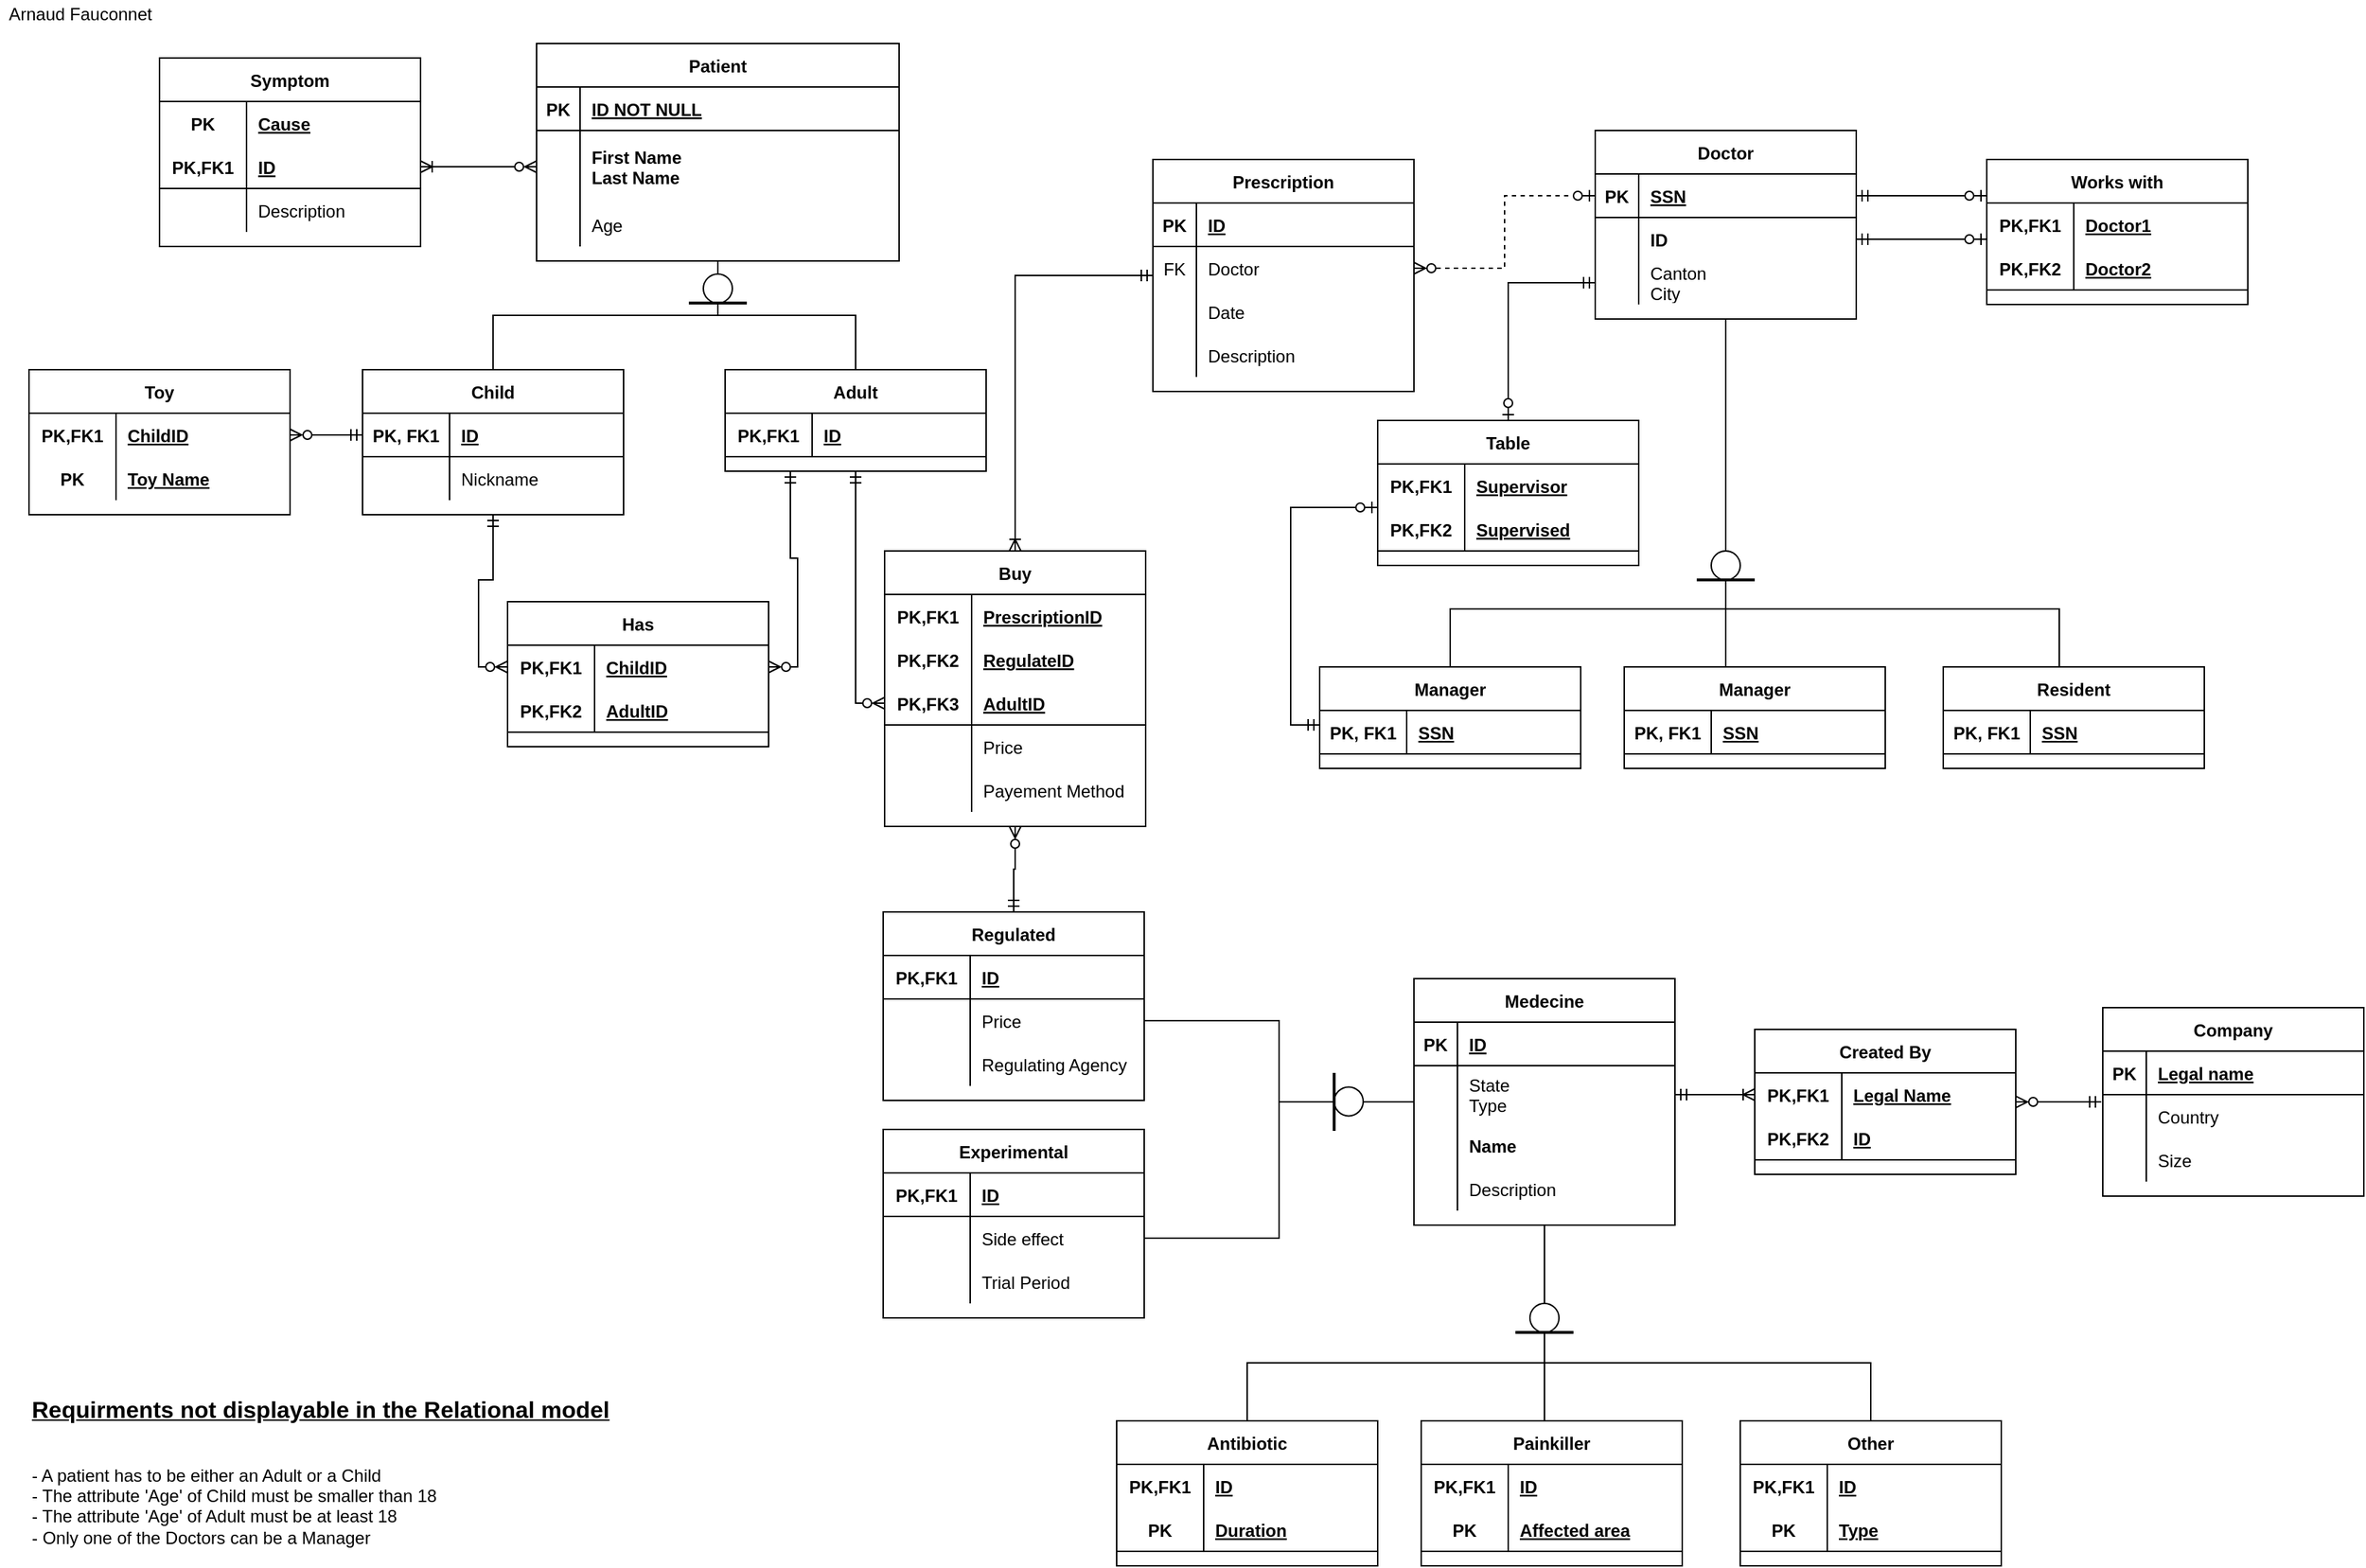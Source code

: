 <mxfile version="17.1.2" type="github">
  <diagram id="R2lEEEUBdFMjLlhIrx00" name="Page-1">
    <mxGraphModel dx="1110" dy="602" grid="1" gridSize="10" guides="1" tooltips="1" connect="1" arrows="1" fold="1" page="1" pageScale="1" pageWidth="1654" pageHeight="1169" math="0" shadow="0" extFonts="Permanent Marker^https://fonts.googleapis.com/css?family=Permanent+Marker">
      <root>
        <mxCell id="0" />
        <mxCell id="1" parent="0" />
        <mxCell id="C-vyLk0tnHw3VtMMgP7b-23" value="Patient" style="shape=table;startSize=30;container=1;collapsible=1;childLayout=tableLayout;fixedRows=1;rowLines=0;fontStyle=1;align=center;resizeLast=1;" parent="1" vertex="1">
          <mxGeometry x="380" y="40" width="250" height="150" as="geometry" />
        </mxCell>
        <mxCell id="C-vyLk0tnHw3VtMMgP7b-24" value="" style="shape=partialRectangle;collapsible=0;dropTarget=0;pointerEvents=0;fillColor=none;points=[[0,0.5],[1,0.5]];portConstraint=eastwest;top=0;left=0;right=0;bottom=1;" parent="C-vyLk0tnHw3VtMMgP7b-23" vertex="1">
          <mxGeometry y="30" width="250" height="30" as="geometry" />
        </mxCell>
        <mxCell id="C-vyLk0tnHw3VtMMgP7b-25" value="PK" style="shape=partialRectangle;overflow=hidden;connectable=0;fillColor=none;top=0;left=0;bottom=0;right=0;fontStyle=1;" parent="C-vyLk0tnHw3VtMMgP7b-24" vertex="1">
          <mxGeometry width="30" height="30" as="geometry">
            <mxRectangle width="30" height="30" as="alternateBounds" />
          </mxGeometry>
        </mxCell>
        <mxCell id="C-vyLk0tnHw3VtMMgP7b-26" value="ID NOT NULL" style="shape=partialRectangle;overflow=hidden;connectable=0;fillColor=none;top=0;left=0;bottom=0;right=0;align=left;spacingLeft=6;fontStyle=5;" parent="C-vyLk0tnHw3VtMMgP7b-24" vertex="1">
          <mxGeometry x="30" width="220" height="30" as="geometry">
            <mxRectangle width="220" height="30" as="alternateBounds" />
          </mxGeometry>
        </mxCell>
        <mxCell id="C-vyLk0tnHw3VtMMgP7b-27" value="" style="shape=partialRectangle;collapsible=0;dropTarget=0;pointerEvents=0;fillColor=none;points=[[0,0.5],[1,0.5]];portConstraint=eastwest;top=0;left=0;right=0;bottom=0;" parent="C-vyLk0tnHw3VtMMgP7b-23" vertex="1">
          <mxGeometry y="60" width="250" height="50" as="geometry" />
        </mxCell>
        <mxCell id="C-vyLk0tnHw3VtMMgP7b-28" value="" style="shape=partialRectangle;overflow=hidden;connectable=0;fillColor=none;top=0;left=0;bottom=0;right=0;" parent="C-vyLk0tnHw3VtMMgP7b-27" vertex="1">
          <mxGeometry width="30" height="50" as="geometry">
            <mxRectangle width="30" height="50" as="alternateBounds" />
          </mxGeometry>
        </mxCell>
        <mxCell id="C-vyLk0tnHw3VtMMgP7b-29" value="First Name&#xa;Last Name" style="shape=partialRectangle;overflow=hidden;connectable=0;fillColor=none;top=0;left=0;bottom=0;right=0;align=left;spacingLeft=6;fontStyle=1" parent="C-vyLk0tnHw3VtMMgP7b-27" vertex="1">
          <mxGeometry x="30" width="220" height="50" as="geometry">
            <mxRectangle width="220" height="50" as="alternateBounds" />
          </mxGeometry>
        </mxCell>
        <mxCell id="cKqCetiXLwIk9B-9njqK-66" value="" style="shape=tableRow;horizontal=0;startSize=0;swimlaneHead=0;swimlaneBody=0;fillColor=none;collapsible=0;dropTarget=0;points=[[0,0.5],[1,0.5]];portConstraint=eastwest;top=0;left=0;right=0;bottom=0;" parent="C-vyLk0tnHw3VtMMgP7b-23" vertex="1">
          <mxGeometry y="110" width="250" height="30" as="geometry" />
        </mxCell>
        <mxCell id="cKqCetiXLwIk9B-9njqK-67" value="    " style="shape=partialRectangle;connectable=0;fillColor=none;top=0;left=0;bottom=0;right=0;editable=1;overflow=hidden;" parent="cKqCetiXLwIk9B-9njqK-66" vertex="1">
          <mxGeometry width="30" height="30" as="geometry">
            <mxRectangle width="30" height="30" as="alternateBounds" />
          </mxGeometry>
        </mxCell>
        <mxCell id="cKqCetiXLwIk9B-9njqK-68" value="Age" style="shape=partialRectangle;connectable=0;fillColor=none;top=0;left=0;bottom=0;right=0;align=left;spacingLeft=6;overflow=hidden;" parent="cKqCetiXLwIk9B-9njqK-66" vertex="1">
          <mxGeometry x="30" width="220" height="30" as="geometry">
            <mxRectangle width="220" height="30" as="alternateBounds" />
          </mxGeometry>
        </mxCell>
        <mxCell id="cKqCetiXLwIk9B-9njqK-52" value="Symptom" style="shape=table;startSize=30;container=1;collapsible=1;childLayout=tableLayout;fixedRows=1;rowLines=0;fontStyle=1;align=center;resizeLast=1;" parent="1" vertex="1">
          <mxGeometry x="120" y="50" width="180" height="130" as="geometry" />
        </mxCell>
        <mxCell id="cKqCetiXLwIk9B-9njqK-53" value="" style="shape=tableRow;horizontal=0;startSize=0;swimlaneHead=0;swimlaneBody=0;fillColor=none;collapsible=0;dropTarget=0;points=[[0,0.5],[1,0.5]];portConstraint=eastwest;top=0;left=0;right=0;bottom=0;" parent="cKqCetiXLwIk9B-9njqK-52" vertex="1">
          <mxGeometry y="30" width="180" height="30" as="geometry" />
        </mxCell>
        <mxCell id="cKqCetiXLwIk9B-9njqK-54" value="PK" style="shape=partialRectangle;connectable=0;fillColor=none;top=0;left=0;bottom=0;right=0;fontStyle=1;overflow=hidden;" parent="cKqCetiXLwIk9B-9njqK-53" vertex="1">
          <mxGeometry width="60" height="30" as="geometry">
            <mxRectangle width="60" height="30" as="alternateBounds" />
          </mxGeometry>
        </mxCell>
        <mxCell id="cKqCetiXLwIk9B-9njqK-55" value="Cause" style="shape=partialRectangle;connectable=0;fillColor=none;top=0;left=0;bottom=0;right=0;align=left;spacingLeft=6;fontStyle=5;overflow=hidden;" parent="cKqCetiXLwIk9B-9njqK-53" vertex="1">
          <mxGeometry x="60" width="120" height="30" as="geometry">
            <mxRectangle width="120" height="30" as="alternateBounds" />
          </mxGeometry>
        </mxCell>
        <mxCell id="cKqCetiXLwIk9B-9njqK-56" value="" style="shape=tableRow;horizontal=0;startSize=0;swimlaneHead=0;swimlaneBody=0;fillColor=none;collapsible=0;dropTarget=0;points=[[0,0.5],[1,0.5]];portConstraint=eastwest;top=0;left=0;right=0;bottom=1;" parent="cKqCetiXLwIk9B-9njqK-52" vertex="1">
          <mxGeometry y="60" width="180" height="30" as="geometry" />
        </mxCell>
        <mxCell id="cKqCetiXLwIk9B-9njqK-57" value="PK,FK1" style="shape=partialRectangle;connectable=0;fillColor=none;top=0;left=0;bottom=0;right=0;fontStyle=1;overflow=hidden;" parent="cKqCetiXLwIk9B-9njqK-56" vertex="1">
          <mxGeometry width="60" height="30" as="geometry">
            <mxRectangle width="60" height="30" as="alternateBounds" />
          </mxGeometry>
        </mxCell>
        <mxCell id="cKqCetiXLwIk9B-9njqK-58" value="ID" style="shape=partialRectangle;connectable=0;fillColor=none;top=0;left=0;bottom=0;right=0;align=left;spacingLeft=6;fontStyle=5;overflow=hidden;" parent="cKqCetiXLwIk9B-9njqK-56" vertex="1">
          <mxGeometry x="60" width="120" height="30" as="geometry">
            <mxRectangle width="120" height="30" as="alternateBounds" />
          </mxGeometry>
        </mxCell>
        <mxCell id="cKqCetiXLwIk9B-9njqK-59" value="" style="shape=tableRow;horizontal=0;startSize=0;swimlaneHead=0;swimlaneBody=0;fillColor=none;collapsible=0;dropTarget=0;points=[[0,0.5],[1,0.5]];portConstraint=eastwest;top=0;left=0;right=0;bottom=0;" parent="cKqCetiXLwIk9B-9njqK-52" vertex="1">
          <mxGeometry y="90" width="180" height="30" as="geometry" />
        </mxCell>
        <mxCell id="cKqCetiXLwIk9B-9njqK-60" value="" style="shape=partialRectangle;connectable=0;fillColor=none;top=0;left=0;bottom=0;right=0;editable=1;overflow=hidden;" parent="cKqCetiXLwIk9B-9njqK-59" vertex="1">
          <mxGeometry width="60" height="30" as="geometry">
            <mxRectangle width="60" height="30" as="alternateBounds" />
          </mxGeometry>
        </mxCell>
        <mxCell id="cKqCetiXLwIk9B-9njqK-61" value="Description" style="shape=partialRectangle;connectable=0;fillColor=none;top=0;left=0;bottom=0;right=0;align=left;spacingLeft=6;overflow=hidden;" parent="cKqCetiXLwIk9B-9njqK-59" vertex="1">
          <mxGeometry x="60" width="120" height="30" as="geometry">
            <mxRectangle width="120" height="30" as="alternateBounds" />
          </mxGeometry>
        </mxCell>
        <mxCell id="cKqCetiXLwIk9B-9njqK-65" value="" style="edgeStyle=entityRelationEdgeStyle;fontSize=12;html=1;endArrow=ERoneToMany;endFill=0;rounded=0;entryX=1;entryY=0.5;entryDx=0;entryDy=0;startArrow=ERzeroToMany;startFill=0;exitX=0;exitY=0.5;exitDx=0;exitDy=0;" parent="1" source="C-vyLk0tnHw3VtMMgP7b-27" target="cKqCetiXLwIk9B-9njqK-56" edge="1">
          <mxGeometry width="100" height="100" relative="1" as="geometry">
            <mxPoint x="460" y="120" as="sourcePoint" />
            <mxPoint x="460" y="40" as="targetPoint" />
          </mxGeometry>
        </mxCell>
        <mxCell id="7uttXcWnMjAp7hEi08gL-37" style="edgeStyle=orthogonalEdgeStyle;rounded=0;orthogonalLoop=1;jettySize=auto;html=1;entryX=0.5;entryY=1;entryDx=0;entryDy=0;startArrow=none;startFill=0;endArrow=none;endFill=0;" edge="1" parent="1" source="cKqCetiXLwIk9B-9njqK-82" target="C-vyLk0tnHw3VtMMgP7b-23">
          <mxGeometry relative="1" as="geometry" />
        </mxCell>
        <mxCell id="cKqCetiXLwIk9B-9njqK-82" value="Child" style="shape=table;startSize=30;container=1;collapsible=1;childLayout=tableLayout;fixedRows=1;rowLines=0;fontStyle=1;align=center;resizeLast=1;" parent="1" vertex="1">
          <mxGeometry x="260" y="265" width="180" height="100" as="geometry" />
        </mxCell>
        <mxCell id="cKqCetiXLwIk9B-9njqK-83" value="" style="shape=tableRow;horizontal=0;startSize=0;swimlaneHead=0;swimlaneBody=0;fillColor=none;collapsible=0;dropTarget=0;points=[[0,0.5],[1,0.5]];portConstraint=eastwest;top=0;left=0;right=0;bottom=1;" parent="cKqCetiXLwIk9B-9njqK-82" vertex="1">
          <mxGeometry y="30" width="180" height="30" as="geometry" />
        </mxCell>
        <mxCell id="cKqCetiXLwIk9B-9njqK-84" value="PK, FK1" style="shape=partialRectangle;connectable=0;fillColor=none;top=0;left=0;bottom=0;right=0;fontStyle=1;overflow=hidden;" parent="cKqCetiXLwIk9B-9njqK-83" vertex="1">
          <mxGeometry width="60" height="30" as="geometry">
            <mxRectangle width="60" height="30" as="alternateBounds" />
          </mxGeometry>
        </mxCell>
        <mxCell id="cKqCetiXLwIk9B-9njqK-85" value="ID" style="shape=partialRectangle;connectable=0;fillColor=none;top=0;left=0;bottom=0;right=0;align=left;spacingLeft=6;fontStyle=5;overflow=hidden;" parent="cKqCetiXLwIk9B-9njqK-83" vertex="1">
          <mxGeometry x="60" width="120" height="30" as="geometry">
            <mxRectangle width="120" height="30" as="alternateBounds" />
          </mxGeometry>
        </mxCell>
        <mxCell id="cKqCetiXLwIk9B-9njqK-89" value="" style="shape=tableRow;horizontal=0;startSize=0;swimlaneHead=0;swimlaneBody=0;fillColor=none;collapsible=0;dropTarget=0;points=[[0,0.5],[1,0.5]];portConstraint=eastwest;top=0;left=0;right=0;bottom=0;" parent="cKqCetiXLwIk9B-9njqK-82" vertex="1">
          <mxGeometry y="60" width="180" height="30" as="geometry" />
        </mxCell>
        <mxCell id="cKqCetiXLwIk9B-9njqK-90" value="" style="shape=partialRectangle;connectable=0;fillColor=none;top=0;left=0;bottom=0;right=0;editable=1;overflow=hidden;" parent="cKqCetiXLwIk9B-9njqK-89" vertex="1">
          <mxGeometry width="60" height="30" as="geometry">
            <mxRectangle width="60" height="30" as="alternateBounds" />
          </mxGeometry>
        </mxCell>
        <mxCell id="cKqCetiXLwIk9B-9njqK-91" value="Nickname" style="shape=partialRectangle;connectable=0;fillColor=none;top=0;left=0;bottom=0;right=0;align=left;spacingLeft=6;overflow=hidden;" parent="cKqCetiXLwIk9B-9njqK-89" vertex="1">
          <mxGeometry x="60" width="120" height="30" as="geometry">
            <mxRectangle width="120" height="30" as="alternateBounds" />
          </mxGeometry>
        </mxCell>
        <mxCell id="cKqCetiXLwIk9B-9njqK-98" value="Toy" style="shape=table;startSize=30;container=1;collapsible=1;childLayout=tableLayout;fixedRows=1;rowLines=0;fontStyle=1;align=center;resizeLast=1;" parent="1" vertex="1">
          <mxGeometry x="30" y="265" width="180" height="100" as="geometry" />
        </mxCell>
        <mxCell id="cKqCetiXLwIk9B-9njqK-99" value="" style="shape=tableRow;horizontal=0;startSize=0;swimlaneHead=0;swimlaneBody=0;fillColor=none;collapsible=0;dropTarget=0;points=[[0,0.5],[1,0.5]];portConstraint=eastwest;top=0;left=0;right=0;bottom=0;" parent="cKqCetiXLwIk9B-9njqK-98" vertex="1">
          <mxGeometry y="30" width="180" height="30" as="geometry" />
        </mxCell>
        <mxCell id="cKqCetiXLwIk9B-9njqK-100" value="PK,FK1" style="shape=partialRectangle;connectable=0;fillColor=none;top=0;left=0;bottom=0;right=0;fontStyle=1;overflow=hidden;" parent="cKqCetiXLwIk9B-9njqK-99" vertex="1">
          <mxGeometry width="60" height="30" as="geometry">
            <mxRectangle width="60" height="30" as="alternateBounds" />
          </mxGeometry>
        </mxCell>
        <mxCell id="cKqCetiXLwIk9B-9njqK-101" value="ChildID" style="shape=partialRectangle;connectable=0;fillColor=none;top=0;left=0;bottom=0;right=0;align=left;spacingLeft=6;fontStyle=5;overflow=hidden;" parent="cKqCetiXLwIk9B-9njqK-99" vertex="1">
          <mxGeometry x="60" width="120" height="30" as="geometry">
            <mxRectangle width="120" height="30" as="alternateBounds" />
          </mxGeometry>
        </mxCell>
        <mxCell id="cKqCetiXLwIk9B-9njqK-102" value="" style="shape=tableRow;horizontal=0;startSize=0;swimlaneHead=0;swimlaneBody=0;fillColor=none;collapsible=0;dropTarget=0;points=[[0,0.5],[1,0.5]];portConstraint=eastwest;top=0;left=0;right=0;bottom=1;strokeColor=none;" parent="cKqCetiXLwIk9B-9njqK-98" vertex="1">
          <mxGeometry y="60" width="180" height="30" as="geometry" />
        </mxCell>
        <mxCell id="cKqCetiXLwIk9B-9njqK-103" value="PK" style="shape=partialRectangle;connectable=0;fillColor=none;top=0;left=0;bottom=0;right=0;fontStyle=1;overflow=hidden;" parent="cKqCetiXLwIk9B-9njqK-102" vertex="1">
          <mxGeometry width="60" height="30" as="geometry">
            <mxRectangle width="60" height="30" as="alternateBounds" />
          </mxGeometry>
        </mxCell>
        <mxCell id="cKqCetiXLwIk9B-9njqK-104" value="Toy Name" style="shape=partialRectangle;connectable=0;fillColor=none;top=0;left=0;bottom=0;right=0;align=left;spacingLeft=6;fontStyle=5;overflow=hidden;" parent="cKqCetiXLwIk9B-9njqK-102" vertex="1">
          <mxGeometry x="60" width="120" height="30" as="geometry">
            <mxRectangle width="120" height="30" as="alternateBounds" />
          </mxGeometry>
        </mxCell>
        <mxCell id="cKqCetiXLwIk9B-9njqK-111" style="edgeStyle=orthogonalEdgeStyle;rounded=0;orthogonalLoop=1;jettySize=auto;html=1;startArrow=ERzeroToMany;startFill=0;endArrow=ERmandOne;endFill=0;entryX=0;entryY=0.5;entryDx=0;entryDy=0;" parent="1" source="cKqCetiXLwIk9B-9njqK-99" target="cKqCetiXLwIk9B-9njqK-83" edge="1">
          <mxGeometry relative="1" as="geometry">
            <mxPoint x="250" y="315" as="targetPoint" />
          </mxGeometry>
        </mxCell>
        <mxCell id="cKqCetiXLwIk9B-9njqK-333" style="edgeStyle=orthogonalEdgeStyle;rounded=0;orthogonalLoop=1;jettySize=auto;html=1;entryX=0;entryY=0.5;entryDx=0;entryDy=0;startArrow=ERmandOne;startFill=0;endArrow=ERzeroToMany;endFill=0;" parent="1" source="cKqCetiXLwIk9B-9njqK-138" target="cKqCetiXLwIk9B-9njqK-320" edge="1">
          <mxGeometry relative="1" as="geometry" />
        </mxCell>
        <mxCell id="7uttXcWnMjAp7hEi08gL-38" style="edgeStyle=orthogonalEdgeStyle;rounded=0;orthogonalLoop=1;jettySize=auto;html=1;entryX=0.5;entryY=1;entryDx=0;entryDy=0;startArrow=none;startFill=0;endArrow=none;endFill=0;" edge="1" parent="1" source="cKqCetiXLwIk9B-9njqK-138" target="C-vyLk0tnHw3VtMMgP7b-23">
          <mxGeometry relative="1" as="geometry" />
        </mxCell>
        <mxCell id="cKqCetiXLwIk9B-9njqK-138" value="Adult" style="shape=table;startSize=30;container=1;collapsible=1;childLayout=tableLayout;fixedRows=1;rowLines=0;fontStyle=1;align=center;resizeLast=1;" parent="1" vertex="1">
          <mxGeometry x="510" y="265" width="180" height="70" as="geometry" />
        </mxCell>
        <mxCell id="cKqCetiXLwIk9B-9njqK-139" value="" style="shape=tableRow;horizontal=0;startSize=0;swimlaneHead=0;swimlaneBody=0;fillColor=none;collapsible=0;dropTarget=0;points=[[0,0.5],[1,0.5]];portConstraint=eastwest;top=0;left=0;right=0;bottom=1;" parent="cKqCetiXLwIk9B-9njqK-138" vertex="1">
          <mxGeometry y="30" width="180" height="30" as="geometry" />
        </mxCell>
        <mxCell id="cKqCetiXLwIk9B-9njqK-140" value="PK,FK1" style="shape=partialRectangle;connectable=0;fillColor=none;top=0;left=0;bottom=0;right=0;fontStyle=1;overflow=hidden;" parent="cKqCetiXLwIk9B-9njqK-139" vertex="1">
          <mxGeometry width="60" height="30" as="geometry">
            <mxRectangle width="60" height="30" as="alternateBounds" />
          </mxGeometry>
        </mxCell>
        <mxCell id="cKqCetiXLwIk9B-9njqK-141" value="ID" style="shape=partialRectangle;connectable=0;fillColor=none;top=0;left=0;bottom=0;right=0;align=left;spacingLeft=6;fontStyle=5;overflow=hidden;" parent="cKqCetiXLwIk9B-9njqK-139" vertex="1">
          <mxGeometry x="60" width="120" height="30" as="geometry">
            <mxRectangle width="120" height="30" as="alternateBounds" />
          </mxGeometry>
        </mxCell>
        <mxCell id="7uttXcWnMjAp7hEi08gL-46" style="edgeStyle=orthogonalEdgeStyle;rounded=0;orthogonalLoop=1;jettySize=auto;html=1;entryX=1;entryY=0.5;entryDx=0;entryDy=0;startArrow=none;startFill=0;endArrow=none;endFill=0;" edge="1" parent="1" source="cKqCetiXLwIk9B-9njqK-151" target="cKqCetiXLwIk9B-9njqK-237">
          <mxGeometry relative="1" as="geometry" />
        </mxCell>
        <mxCell id="7uttXcWnMjAp7hEi08gL-47" style="edgeStyle=orthogonalEdgeStyle;rounded=0;orthogonalLoop=1;jettySize=auto;html=1;entryX=1;entryY=0.5;entryDx=0;entryDy=0;startArrow=none;startFill=0;endArrow=none;endFill=0;" edge="1" parent="1" source="cKqCetiXLwIk9B-9njqK-151" target="cKqCetiXLwIk9B-9njqK-230">
          <mxGeometry relative="1" as="geometry" />
        </mxCell>
        <mxCell id="cKqCetiXLwIk9B-9njqK-151" value="Medecine" style="shape=table;startSize=30;container=1;collapsible=1;childLayout=tableLayout;fixedRows=1;rowLines=0;fontStyle=1;align=center;resizeLast=1;" parent="1" vertex="1">
          <mxGeometry x="985" y="685" width="180" height="170" as="geometry" />
        </mxCell>
        <mxCell id="cKqCetiXLwIk9B-9njqK-152" value="" style="shape=tableRow;horizontal=0;startSize=0;swimlaneHead=0;swimlaneBody=0;fillColor=none;collapsible=0;dropTarget=0;points=[[0,0.5],[1,0.5]];portConstraint=eastwest;top=0;left=0;right=0;bottom=1;" parent="cKqCetiXLwIk9B-9njqK-151" vertex="1">
          <mxGeometry y="30" width="180" height="30" as="geometry" />
        </mxCell>
        <mxCell id="cKqCetiXLwIk9B-9njqK-153" value="PK" style="shape=partialRectangle;connectable=0;fillColor=none;top=0;left=0;bottom=0;right=0;fontStyle=1;overflow=hidden;" parent="cKqCetiXLwIk9B-9njqK-152" vertex="1">
          <mxGeometry width="30" height="30" as="geometry">
            <mxRectangle width="30" height="30" as="alternateBounds" />
          </mxGeometry>
        </mxCell>
        <mxCell id="cKqCetiXLwIk9B-9njqK-154" value="ID" style="shape=partialRectangle;connectable=0;fillColor=none;top=0;left=0;bottom=0;right=0;align=left;spacingLeft=6;fontStyle=5;overflow=hidden;" parent="cKqCetiXLwIk9B-9njqK-152" vertex="1">
          <mxGeometry x="30" width="150" height="30" as="geometry">
            <mxRectangle width="150" height="30" as="alternateBounds" />
          </mxGeometry>
        </mxCell>
        <mxCell id="cKqCetiXLwIk9B-9njqK-155" value="" style="shape=tableRow;horizontal=0;startSize=0;swimlaneHead=0;swimlaneBody=0;fillColor=none;collapsible=0;dropTarget=0;points=[[0,0.5],[1,0.5]];portConstraint=eastwest;top=0;left=0;right=0;bottom=0;" parent="cKqCetiXLwIk9B-9njqK-151" vertex="1">
          <mxGeometry y="60" width="180" height="40" as="geometry" />
        </mxCell>
        <mxCell id="cKqCetiXLwIk9B-9njqK-156" value="" style="shape=partialRectangle;connectable=0;fillColor=none;top=0;left=0;bottom=0;right=0;editable=1;overflow=hidden;" parent="cKqCetiXLwIk9B-9njqK-155" vertex="1">
          <mxGeometry width="30" height="40" as="geometry">
            <mxRectangle width="30" height="40" as="alternateBounds" />
          </mxGeometry>
        </mxCell>
        <mxCell id="cKqCetiXLwIk9B-9njqK-157" value="State&#xa;Type" style="shape=partialRectangle;connectable=0;fillColor=none;top=0;left=0;bottom=0;right=0;align=left;spacingLeft=6;overflow=hidden;" parent="cKqCetiXLwIk9B-9njqK-155" vertex="1">
          <mxGeometry x="30" width="150" height="40" as="geometry">
            <mxRectangle width="150" height="40" as="alternateBounds" />
          </mxGeometry>
        </mxCell>
        <mxCell id="cKqCetiXLwIk9B-9njqK-158" value="" style="shape=tableRow;horizontal=0;startSize=0;swimlaneHead=0;swimlaneBody=0;fillColor=none;collapsible=0;dropTarget=0;points=[[0,0.5],[1,0.5]];portConstraint=eastwest;top=0;left=0;right=0;bottom=0;" parent="cKqCetiXLwIk9B-9njqK-151" vertex="1">
          <mxGeometry y="100" width="180" height="30" as="geometry" />
        </mxCell>
        <mxCell id="cKqCetiXLwIk9B-9njqK-159" value="" style="shape=partialRectangle;connectable=0;fillColor=none;top=0;left=0;bottom=0;right=0;editable=1;overflow=hidden;" parent="cKqCetiXLwIk9B-9njqK-158" vertex="1">
          <mxGeometry width="30" height="30" as="geometry">
            <mxRectangle width="30" height="30" as="alternateBounds" />
          </mxGeometry>
        </mxCell>
        <mxCell id="cKqCetiXLwIk9B-9njqK-160" value="Name" style="shape=partialRectangle;connectable=0;fillColor=none;top=0;left=0;bottom=0;right=0;align=left;spacingLeft=6;overflow=hidden;fontStyle=1" parent="cKqCetiXLwIk9B-9njqK-158" vertex="1">
          <mxGeometry x="30" width="150" height="30" as="geometry">
            <mxRectangle width="150" height="30" as="alternateBounds" />
          </mxGeometry>
        </mxCell>
        <mxCell id="cKqCetiXLwIk9B-9njqK-168" value="" style="shape=tableRow;horizontal=0;startSize=0;swimlaneHead=0;swimlaneBody=0;fillColor=none;collapsible=0;dropTarget=0;points=[[0,0.5],[1,0.5]];portConstraint=eastwest;top=0;left=0;right=0;bottom=0;" parent="cKqCetiXLwIk9B-9njqK-151" vertex="1">
          <mxGeometry y="130" width="180" height="30" as="geometry" />
        </mxCell>
        <mxCell id="cKqCetiXLwIk9B-9njqK-169" value="" style="shape=partialRectangle;connectable=0;fillColor=none;top=0;left=0;bottom=0;right=0;editable=1;overflow=hidden;" parent="cKqCetiXLwIk9B-9njqK-168" vertex="1">
          <mxGeometry width="30" height="30" as="geometry">
            <mxRectangle width="30" height="30" as="alternateBounds" />
          </mxGeometry>
        </mxCell>
        <mxCell id="cKqCetiXLwIk9B-9njqK-170" value="Description" style="shape=partialRectangle;connectable=0;fillColor=none;top=0;left=0;bottom=0;right=0;align=left;spacingLeft=6;overflow=hidden;" parent="cKqCetiXLwIk9B-9njqK-168" vertex="1">
          <mxGeometry x="30" width="150" height="30" as="geometry">
            <mxRectangle width="150" height="30" as="alternateBounds" />
          </mxGeometry>
        </mxCell>
        <mxCell id="7uttXcWnMjAp7hEi08gL-39" style="edgeStyle=orthogonalEdgeStyle;rounded=0;orthogonalLoop=1;jettySize=auto;html=1;entryX=0.5;entryY=1;entryDx=0;entryDy=0;startArrow=none;startFill=0;endArrow=none;endFill=0;" edge="1" parent="1" source="cKqCetiXLwIk9B-9njqK-171" target="cKqCetiXLwIk9B-9njqK-151">
          <mxGeometry relative="1" as="geometry">
            <Array as="points">
              <mxPoint x="870" y="950" />
              <mxPoint x="1075" y="950" />
            </Array>
          </mxGeometry>
        </mxCell>
        <mxCell id="cKqCetiXLwIk9B-9njqK-171" value="Antibiotic" style="shape=table;startSize=30;container=1;collapsible=1;childLayout=tableLayout;fixedRows=1;rowLines=0;fontStyle=1;align=center;resizeLast=1;" parent="1" vertex="1">
          <mxGeometry x="780" y="990" width="180" height="100" as="geometry" />
        </mxCell>
        <mxCell id="cKqCetiXLwIk9B-9njqK-172" value="" style="shape=tableRow;horizontal=0;startSize=0;swimlaneHead=0;swimlaneBody=0;fillColor=none;collapsible=0;dropTarget=0;points=[[0,0.5],[1,0.5]];portConstraint=eastwest;top=0;left=0;right=0;bottom=0;" parent="cKqCetiXLwIk9B-9njqK-171" vertex="1">
          <mxGeometry y="30" width="180" height="30" as="geometry" />
        </mxCell>
        <mxCell id="cKqCetiXLwIk9B-9njqK-173" value="PK,FK1" style="shape=partialRectangle;connectable=0;fillColor=none;top=0;left=0;bottom=0;right=0;fontStyle=1;overflow=hidden;" parent="cKqCetiXLwIk9B-9njqK-172" vertex="1">
          <mxGeometry width="60" height="30" as="geometry">
            <mxRectangle width="60" height="30" as="alternateBounds" />
          </mxGeometry>
        </mxCell>
        <mxCell id="cKqCetiXLwIk9B-9njqK-174" value="ID" style="shape=partialRectangle;connectable=0;fillColor=none;top=0;left=0;bottom=0;right=0;align=left;spacingLeft=6;fontStyle=5;overflow=hidden;" parent="cKqCetiXLwIk9B-9njqK-172" vertex="1">
          <mxGeometry x="60" width="120" height="30" as="geometry">
            <mxRectangle width="120" height="30" as="alternateBounds" />
          </mxGeometry>
        </mxCell>
        <mxCell id="cKqCetiXLwIk9B-9njqK-175" value="" style="shape=tableRow;horizontal=0;startSize=0;swimlaneHead=0;swimlaneBody=0;fillColor=none;collapsible=0;dropTarget=0;points=[[0,0.5],[1,0.5]];portConstraint=eastwest;top=0;left=0;right=0;bottom=1;" parent="cKqCetiXLwIk9B-9njqK-171" vertex="1">
          <mxGeometry y="60" width="180" height="30" as="geometry" />
        </mxCell>
        <mxCell id="cKqCetiXLwIk9B-9njqK-176" value="PK" style="shape=partialRectangle;connectable=0;fillColor=none;top=0;left=0;bottom=0;right=0;fontStyle=1;overflow=hidden;" parent="cKqCetiXLwIk9B-9njqK-175" vertex="1">
          <mxGeometry width="60" height="30" as="geometry">
            <mxRectangle width="60" height="30" as="alternateBounds" />
          </mxGeometry>
        </mxCell>
        <mxCell id="cKqCetiXLwIk9B-9njqK-177" value="Duration" style="shape=partialRectangle;connectable=0;fillColor=none;top=0;left=0;bottom=0;right=0;align=left;spacingLeft=6;fontStyle=5;overflow=hidden;" parent="cKqCetiXLwIk9B-9njqK-175" vertex="1">
          <mxGeometry x="60" width="120" height="30" as="geometry">
            <mxRectangle width="120" height="30" as="alternateBounds" />
          </mxGeometry>
        </mxCell>
        <mxCell id="7uttXcWnMjAp7hEi08gL-40" style="edgeStyle=orthogonalEdgeStyle;rounded=0;orthogonalLoop=1;jettySize=auto;html=1;startArrow=none;startFill=0;endArrow=none;endFill=0;entryX=0.5;entryY=1;entryDx=0;entryDy=0;" edge="1" parent="1" source="cKqCetiXLwIk9B-9njqK-184" target="cKqCetiXLwIk9B-9njqK-151">
          <mxGeometry relative="1" as="geometry">
            <mxPoint x="1080" y="860" as="targetPoint" />
            <Array as="points">
              <mxPoint x="1075" y="960" />
              <mxPoint x="1075" y="960" />
            </Array>
          </mxGeometry>
        </mxCell>
        <mxCell id="cKqCetiXLwIk9B-9njqK-184" value="Painkiller" style="shape=table;startSize=30;container=1;collapsible=1;childLayout=tableLayout;fixedRows=1;rowLines=0;fontStyle=1;align=center;resizeLast=1;" parent="1" vertex="1">
          <mxGeometry x="990" y="990" width="180" height="100" as="geometry" />
        </mxCell>
        <mxCell id="cKqCetiXLwIk9B-9njqK-185" value="" style="shape=tableRow;horizontal=0;startSize=0;swimlaneHead=0;swimlaneBody=0;fillColor=none;collapsible=0;dropTarget=0;points=[[0,0.5],[1,0.5]];portConstraint=eastwest;top=0;left=0;right=0;bottom=0;" parent="cKqCetiXLwIk9B-9njqK-184" vertex="1">
          <mxGeometry y="30" width="180" height="30" as="geometry" />
        </mxCell>
        <mxCell id="cKqCetiXLwIk9B-9njqK-186" value="PK,FK1" style="shape=partialRectangle;connectable=0;fillColor=none;top=0;left=0;bottom=0;right=0;fontStyle=1;overflow=hidden;" parent="cKqCetiXLwIk9B-9njqK-185" vertex="1">
          <mxGeometry width="60" height="30" as="geometry">
            <mxRectangle width="60" height="30" as="alternateBounds" />
          </mxGeometry>
        </mxCell>
        <mxCell id="cKqCetiXLwIk9B-9njqK-187" value="ID" style="shape=partialRectangle;connectable=0;fillColor=none;top=0;left=0;bottom=0;right=0;align=left;spacingLeft=6;fontStyle=5;overflow=hidden;" parent="cKqCetiXLwIk9B-9njqK-185" vertex="1">
          <mxGeometry x="60" width="120" height="30" as="geometry">
            <mxRectangle width="120" height="30" as="alternateBounds" />
          </mxGeometry>
        </mxCell>
        <mxCell id="cKqCetiXLwIk9B-9njqK-188" value="" style="shape=tableRow;horizontal=0;startSize=0;swimlaneHead=0;swimlaneBody=0;fillColor=none;collapsible=0;dropTarget=0;points=[[0,0.5],[1,0.5]];portConstraint=eastwest;top=0;left=0;right=0;bottom=1;" parent="cKqCetiXLwIk9B-9njqK-184" vertex="1">
          <mxGeometry y="60" width="180" height="30" as="geometry" />
        </mxCell>
        <mxCell id="cKqCetiXLwIk9B-9njqK-189" value="PK" style="shape=partialRectangle;connectable=0;fillColor=none;top=0;left=0;bottom=0;right=0;fontStyle=1;overflow=hidden;" parent="cKqCetiXLwIk9B-9njqK-188" vertex="1">
          <mxGeometry width="60" height="30" as="geometry">
            <mxRectangle width="60" height="30" as="alternateBounds" />
          </mxGeometry>
        </mxCell>
        <mxCell id="cKqCetiXLwIk9B-9njqK-190" value="Affected area" style="shape=partialRectangle;connectable=0;fillColor=none;top=0;left=0;bottom=0;right=0;align=left;spacingLeft=6;fontStyle=5;overflow=hidden;" parent="cKqCetiXLwIk9B-9njqK-188" vertex="1">
          <mxGeometry x="60" width="120" height="30" as="geometry">
            <mxRectangle width="120" height="30" as="alternateBounds" />
          </mxGeometry>
        </mxCell>
        <mxCell id="7uttXcWnMjAp7hEi08gL-42" style="edgeStyle=orthogonalEdgeStyle;rounded=0;orthogonalLoop=1;jettySize=auto;html=1;entryX=0.5;entryY=1;entryDx=0;entryDy=0;startArrow=none;startFill=0;endArrow=none;endFill=0;" edge="1" parent="1" source="cKqCetiXLwIk9B-9njqK-191" target="cKqCetiXLwIk9B-9njqK-151">
          <mxGeometry relative="1" as="geometry">
            <Array as="points">
              <mxPoint x="1300" y="950" />
              <mxPoint x="1075" y="950" />
            </Array>
          </mxGeometry>
        </mxCell>
        <mxCell id="cKqCetiXLwIk9B-9njqK-191" value="Other" style="shape=table;startSize=30;container=1;collapsible=1;childLayout=tableLayout;fixedRows=1;rowLines=0;fontStyle=1;align=center;resizeLast=1;" parent="1" vertex="1">
          <mxGeometry x="1210" y="990" width="180" height="100" as="geometry" />
        </mxCell>
        <mxCell id="cKqCetiXLwIk9B-9njqK-192" value="" style="shape=tableRow;horizontal=0;startSize=0;swimlaneHead=0;swimlaneBody=0;fillColor=none;collapsible=0;dropTarget=0;points=[[0,0.5],[1,0.5]];portConstraint=eastwest;top=0;left=0;right=0;bottom=0;" parent="cKqCetiXLwIk9B-9njqK-191" vertex="1">
          <mxGeometry y="30" width="180" height="30" as="geometry" />
        </mxCell>
        <mxCell id="cKqCetiXLwIk9B-9njqK-193" value="PK,FK1" style="shape=partialRectangle;connectable=0;fillColor=none;top=0;left=0;bottom=0;right=0;fontStyle=1;overflow=hidden;" parent="cKqCetiXLwIk9B-9njqK-192" vertex="1">
          <mxGeometry width="60" height="30" as="geometry">
            <mxRectangle width="60" height="30" as="alternateBounds" />
          </mxGeometry>
        </mxCell>
        <mxCell id="cKqCetiXLwIk9B-9njqK-194" value="ID" style="shape=partialRectangle;connectable=0;fillColor=none;top=0;left=0;bottom=0;right=0;align=left;spacingLeft=6;fontStyle=5;overflow=hidden;" parent="cKqCetiXLwIk9B-9njqK-192" vertex="1">
          <mxGeometry x="60" width="120" height="30" as="geometry">
            <mxRectangle width="120" height="30" as="alternateBounds" />
          </mxGeometry>
        </mxCell>
        <mxCell id="cKqCetiXLwIk9B-9njqK-195" value="" style="shape=tableRow;horizontal=0;startSize=0;swimlaneHead=0;swimlaneBody=0;fillColor=none;collapsible=0;dropTarget=0;points=[[0,0.5],[1,0.5]];portConstraint=eastwest;top=0;left=0;right=0;bottom=1;" parent="cKqCetiXLwIk9B-9njqK-191" vertex="1">
          <mxGeometry y="60" width="180" height="30" as="geometry" />
        </mxCell>
        <mxCell id="cKqCetiXLwIk9B-9njqK-196" value="PK" style="shape=partialRectangle;connectable=0;fillColor=none;top=0;left=0;bottom=0;right=0;fontStyle=1;overflow=hidden;" parent="cKqCetiXLwIk9B-9njqK-195" vertex="1">
          <mxGeometry width="60" height="30" as="geometry">
            <mxRectangle width="60" height="30" as="alternateBounds" />
          </mxGeometry>
        </mxCell>
        <mxCell id="cKqCetiXLwIk9B-9njqK-197" value="Type" style="shape=partialRectangle;connectable=0;fillColor=none;top=0;left=0;bottom=0;right=0;align=left;spacingLeft=6;fontStyle=5;overflow=hidden;" parent="cKqCetiXLwIk9B-9njqK-195" vertex="1">
          <mxGeometry x="60" width="120" height="30" as="geometry">
            <mxRectangle width="120" height="30" as="alternateBounds" />
          </mxGeometry>
        </mxCell>
        <mxCell id="cKqCetiXLwIk9B-9njqK-198" value="Company" style="shape=table;startSize=30;container=1;collapsible=1;childLayout=tableLayout;fixedRows=1;rowLines=0;fontStyle=1;align=center;resizeLast=1;" parent="1" vertex="1">
          <mxGeometry x="1460" y="705" width="180" height="130" as="geometry" />
        </mxCell>
        <mxCell id="cKqCetiXLwIk9B-9njqK-199" value="" style="shape=tableRow;horizontal=0;startSize=0;swimlaneHead=0;swimlaneBody=0;fillColor=none;collapsible=0;dropTarget=0;points=[[0,0.5],[1,0.5]];portConstraint=eastwest;top=0;left=0;right=0;bottom=1;" parent="cKqCetiXLwIk9B-9njqK-198" vertex="1">
          <mxGeometry y="30" width="180" height="30" as="geometry" />
        </mxCell>
        <mxCell id="cKqCetiXLwIk9B-9njqK-200" value="PK" style="shape=partialRectangle;connectable=0;fillColor=none;top=0;left=0;bottom=0;right=0;fontStyle=1;overflow=hidden;" parent="cKqCetiXLwIk9B-9njqK-199" vertex="1">
          <mxGeometry width="30" height="30" as="geometry">
            <mxRectangle width="30" height="30" as="alternateBounds" />
          </mxGeometry>
        </mxCell>
        <mxCell id="cKqCetiXLwIk9B-9njqK-201" value="Legal name" style="shape=partialRectangle;connectable=0;fillColor=none;top=0;left=0;bottom=0;right=0;align=left;spacingLeft=6;fontStyle=5;overflow=hidden;" parent="cKqCetiXLwIk9B-9njqK-199" vertex="1">
          <mxGeometry x="30" width="150" height="30" as="geometry">
            <mxRectangle width="150" height="30" as="alternateBounds" />
          </mxGeometry>
        </mxCell>
        <mxCell id="cKqCetiXLwIk9B-9njqK-202" value="" style="shape=tableRow;horizontal=0;startSize=0;swimlaneHead=0;swimlaneBody=0;fillColor=none;collapsible=0;dropTarget=0;points=[[0,0.5],[1,0.5]];portConstraint=eastwest;top=0;left=0;right=0;bottom=0;" parent="cKqCetiXLwIk9B-9njqK-198" vertex="1">
          <mxGeometry y="60" width="180" height="30" as="geometry" />
        </mxCell>
        <mxCell id="cKqCetiXLwIk9B-9njqK-203" value="" style="shape=partialRectangle;connectable=0;fillColor=none;top=0;left=0;bottom=0;right=0;editable=1;overflow=hidden;" parent="cKqCetiXLwIk9B-9njqK-202" vertex="1">
          <mxGeometry width="30" height="30" as="geometry">
            <mxRectangle width="30" height="30" as="alternateBounds" />
          </mxGeometry>
        </mxCell>
        <mxCell id="cKqCetiXLwIk9B-9njqK-204" value="Country" style="shape=partialRectangle;connectable=0;fillColor=none;top=0;left=0;bottom=0;right=0;align=left;spacingLeft=6;overflow=hidden;" parent="cKqCetiXLwIk9B-9njqK-202" vertex="1">
          <mxGeometry x="30" width="150" height="30" as="geometry">
            <mxRectangle width="150" height="30" as="alternateBounds" />
          </mxGeometry>
        </mxCell>
        <mxCell id="cKqCetiXLwIk9B-9njqK-205" value="" style="shape=tableRow;horizontal=0;startSize=0;swimlaneHead=0;swimlaneBody=0;fillColor=none;collapsible=0;dropTarget=0;points=[[0,0.5],[1,0.5]];portConstraint=eastwest;top=0;left=0;right=0;bottom=0;" parent="cKqCetiXLwIk9B-9njqK-198" vertex="1">
          <mxGeometry y="90" width="180" height="30" as="geometry" />
        </mxCell>
        <mxCell id="cKqCetiXLwIk9B-9njqK-206" value="" style="shape=partialRectangle;connectable=0;fillColor=none;top=0;left=0;bottom=0;right=0;editable=1;overflow=hidden;" parent="cKqCetiXLwIk9B-9njqK-205" vertex="1">
          <mxGeometry width="30" height="30" as="geometry">
            <mxRectangle width="30" height="30" as="alternateBounds" />
          </mxGeometry>
        </mxCell>
        <mxCell id="cKqCetiXLwIk9B-9njqK-207" value="Size" style="shape=partialRectangle;connectable=0;fillColor=none;top=0;left=0;bottom=0;right=0;align=left;spacingLeft=6;overflow=hidden;" parent="cKqCetiXLwIk9B-9njqK-205" vertex="1">
          <mxGeometry x="30" width="150" height="30" as="geometry">
            <mxRectangle width="150" height="30" as="alternateBounds" />
          </mxGeometry>
        </mxCell>
        <mxCell id="cKqCetiXLwIk9B-9njqK-211" value="Experimental" style="shape=table;startSize=30;container=1;collapsible=1;childLayout=tableLayout;fixedRows=1;rowLines=0;fontStyle=1;align=center;resizeLast=1;" parent="1" vertex="1">
          <mxGeometry x="619" y="789" width="180" height="130" as="geometry" />
        </mxCell>
        <mxCell id="cKqCetiXLwIk9B-9njqK-212" value="" style="shape=tableRow;horizontal=0;startSize=0;swimlaneHead=0;swimlaneBody=0;fillColor=none;collapsible=0;dropTarget=0;points=[[0,0.5],[1,0.5]];portConstraint=eastwest;top=0;left=0;right=0;bottom=1;" parent="cKqCetiXLwIk9B-9njqK-211" vertex="1">
          <mxGeometry y="30" width="180" height="30" as="geometry" />
        </mxCell>
        <mxCell id="cKqCetiXLwIk9B-9njqK-213" value="PK,FK1" style="shape=partialRectangle;connectable=0;fillColor=none;top=0;left=0;bottom=0;right=0;fontStyle=1;overflow=hidden;" parent="cKqCetiXLwIk9B-9njqK-212" vertex="1">
          <mxGeometry width="60" height="30" as="geometry">
            <mxRectangle width="60" height="30" as="alternateBounds" />
          </mxGeometry>
        </mxCell>
        <mxCell id="cKqCetiXLwIk9B-9njqK-214" value="ID" style="shape=partialRectangle;connectable=0;fillColor=none;top=0;left=0;bottom=0;right=0;align=left;spacingLeft=6;fontStyle=5;overflow=hidden;" parent="cKqCetiXLwIk9B-9njqK-212" vertex="1">
          <mxGeometry x="60" width="120" height="30" as="geometry">
            <mxRectangle width="120" height="30" as="alternateBounds" />
          </mxGeometry>
        </mxCell>
        <mxCell id="cKqCetiXLwIk9B-9njqK-230" value="" style="shape=tableRow;horizontal=0;startSize=0;swimlaneHead=0;swimlaneBody=0;fillColor=none;collapsible=0;dropTarget=0;points=[[0,0.5],[1,0.5]];portConstraint=eastwest;top=0;left=0;right=0;bottom=0;fontStyle=0" parent="cKqCetiXLwIk9B-9njqK-211" vertex="1">
          <mxGeometry y="60" width="180" height="30" as="geometry" />
        </mxCell>
        <mxCell id="cKqCetiXLwIk9B-9njqK-231" value="" style="shape=partialRectangle;connectable=0;fillColor=none;top=0;left=0;bottom=0;right=0;editable=1;overflow=hidden;fontStyle=0" parent="cKqCetiXLwIk9B-9njqK-230" vertex="1">
          <mxGeometry width="60" height="30" as="geometry">
            <mxRectangle width="60" height="30" as="alternateBounds" />
          </mxGeometry>
        </mxCell>
        <mxCell id="cKqCetiXLwIk9B-9njqK-232" value="Side effect" style="shape=partialRectangle;connectable=0;fillColor=none;top=0;left=0;bottom=0;right=0;align=left;spacingLeft=6;overflow=hidden;fontStyle=0" parent="cKqCetiXLwIk9B-9njqK-230" vertex="1">
          <mxGeometry x="60" width="120" height="30" as="geometry">
            <mxRectangle width="120" height="30" as="alternateBounds" />
          </mxGeometry>
        </mxCell>
        <mxCell id="cKqCetiXLwIk9B-9njqK-215" value="" style="shape=tableRow;horizontal=0;startSize=0;swimlaneHead=0;swimlaneBody=0;fillColor=none;collapsible=0;dropTarget=0;points=[[0,0.5],[1,0.5]];portConstraint=eastwest;top=0;left=0;right=0;bottom=0;" parent="cKqCetiXLwIk9B-9njqK-211" vertex="1">
          <mxGeometry y="90" width="180" height="30" as="geometry" />
        </mxCell>
        <mxCell id="cKqCetiXLwIk9B-9njqK-216" value="" style="shape=partialRectangle;connectable=0;fillColor=none;top=0;left=0;bottom=0;right=0;fontStyle=1;overflow=hidden;" parent="cKqCetiXLwIk9B-9njqK-215" vertex="1">
          <mxGeometry width="60" height="30" as="geometry">
            <mxRectangle width="60" height="30" as="alternateBounds" />
          </mxGeometry>
        </mxCell>
        <mxCell id="cKqCetiXLwIk9B-9njqK-217" value="Trial Period" style="shape=partialRectangle;connectable=0;fillColor=none;top=0;left=0;bottom=0;right=0;align=left;spacingLeft=6;fontStyle=0;overflow=hidden;" parent="cKqCetiXLwIk9B-9njqK-215" vertex="1">
          <mxGeometry x="60" width="120" height="30" as="geometry">
            <mxRectangle width="120" height="30" as="alternateBounds" />
          </mxGeometry>
        </mxCell>
        <mxCell id="cKqCetiXLwIk9B-9njqK-336" style="edgeStyle=orthogonalEdgeStyle;rounded=0;orthogonalLoop=1;jettySize=auto;html=1;entryX=0.5;entryY=1;entryDx=0;entryDy=0;startArrow=ERmandOne;startFill=0;endArrow=ERzeroToMany;endFill=0;" parent="1" source="cKqCetiXLwIk9B-9njqK-233" target="cKqCetiXLwIk9B-9njqK-316" edge="1">
          <mxGeometry relative="1" as="geometry" />
        </mxCell>
        <mxCell id="cKqCetiXLwIk9B-9njqK-233" value="Regulated" style="shape=table;startSize=30;container=1;collapsible=1;childLayout=tableLayout;fixedRows=1;rowLines=0;fontStyle=1;align=center;resizeLast=1;" parent="1" vertex="1">
          <mxGeometry x="619" y="639" width="180" height="130" as="geometry" />
        </mxCell>
        <mxCell id="cKqCetiXLwIk9B-9njqK-234" value="" style="shape=tableRow;horizontal=0;startSize=0;swimlaneHead=0;swimlaneBody=0;fillColor=none;collapsible=0;dropTarget=0;points=[[0,0.5],[1,0.5]];portConstraint=eastwest;top=0;left=0;right=0;bottom=1;" parent="cKqCetiXLwIk9B-9njqK-233" vertex="1">
          <mxGeometry y="30" width="180" height="30" as="geometry" />
        </mxCell>
        <mxCell id="cKqCetiXLwIk9B-9njqK-235" value="PK,FK1" style="shape=partialRectangle;connectable=0;fillColor=none;top=0;left=0;bottom=0;right=0;fontStyle=1;overflow=hidden;" parent="cKqCetiXLwIk9B-9njqK-234" vertex="1">
          <mxGeometry width="60" height="30" as="geometry">
            <mxRectangle width="60" height="30" as="alternateBounds" />
          </mxGeometry>
        </mxCell>
        <mxCell id="cKqCetiXLwIk9B-9njqK-236" value="ID" style="shape=partialRectangle;connectable=0;fillColor=none;top=0;left=0;bottom=0;right=0;align=left;spacingLeft=6;fontStyle=5;overflow=hidden;" parent="cKqCetiXLwIk9B-9njqK-234" vertex="1">
          <mxGeometry x="60" width="120" height="30" as="geometry">
            <mxRectangle width="120" height="30" as="alternateBounds" />
          </mxGeometry>
        </mxCell>
        <mxCell id="cKqCetiXLwIk9B-9njqK-237" value="" style="shape=tableRow;horizontal=0;startSize=0;swimlaneHead=0;swimlaneBody=0;fillColor=none;collapsible=0;dropTarget=0;points=[[0,0.5],[1,0.5]];portConstraint=eastwest;top=0;left=0;right=0;bottom=0;fontStyle=0" parent="cKqCetiXLwIk9B-9njqK-233" vertex="1">
          <mxGeometry y="60" width="180" height="30" as="geometry" />
        </mxCell>
        <mxCell id="cKqCetiXLwIk9B-9njqK-238" value="" style="shape=partialRectangle;connectable=0;fillColor=none;top=0;left=0;bottom=0;right=0;editable=1;overflow=hidden;fontStyle=0" parent="cKqCetiXLwIk9B-9njqK-237" vertex="1">
          <mxGeometry width="60" height="30" as="geometry">
            <mxRectangle width="60" height="30" as="alternateBounds" />
          </mxGeometry>
        </mxCell>
        <mxCell id="cKqCetiXLwIk9B-9njqK-239" value="Price" style="shape=partialRectangle;connectable=0;fillColor=none;top=0;left=0;bottom=0;right=0;align=left;spacingLeft=6;overflow=hidden;fontStyle=0" parent="cKqCetiXLwIk9B-9njqK-237" vertex="1">
          <mxGeometry x="60" width="120" height="30" as="geometry">
            <mxRectangle width="120" height="30" as="alternateBounds" />
          </mxGeometry>
        </mxCell>
        <mxCell id="cKqCetiXLwIk9B-9njqK-240" value="" style="shape=tableRow;horizontal=0;startSize=0;swimlaneHead=0;swimlaneBody=0;fillColor=none;collapsible=0;dropTarget=0;points=[[0,0.5],[1,0.5]];portConstraint=eastwest;top=0;left=0;right=0;bottom=0;" parent="cKqCetiXLwIk9B-9njqK-233" vertex="1">
          <mxGeometry y="90" width="180" height="30" as="geometry" />
        </mxCell>
        <mxCell id="cKqCetiXLwIk9B-9njqK-241" value="" style="shape=partialRectangle;connectable=0;fillColor=none;top=0;left=0;bottom=0;right=0;fontStyle=1;overflow=hidden;" parent="cKqCetiXLwIk9B-9njqK-240" vertex="1">
          <mxGeometry width="60" height="30" as="geometry">
            <mxRectangle width="60" height="30" as="alternateBounds" />
          </mxGeometry>
        </mxCell>
        <mxCell id="cKqCetiXLwIk9B-9njqK-242" value="Regulating Agency" style="shape=partialRectangle;connectable=0;fillColor=none;top=0;left=0;bottom=0;right=0;align=left;spacingLeft=6;fontStyle=0;overflow=hidden;" parent="cKqCetiXLwIk9B-9njqK-240" vertex="1">
          <mxGeometry x="60" width="120" height="30" as="geometry">
            <mxRectangle width="120" height="30" as="alternateBounds" />
          </mxGeometry>
        </mxCell>
        <mxCell id="cKqCetiXLwIk9B-9njqK-243" value="Doctor" style="shape=table;startSize=30;container=1;collapsible=1;childLayout=tableLayout;fixedRows=1;rowLines=0;fontStyle=1;align=center;resizeLast=1;" parent="1" vertex="1">
          <mxGeometry x="1110" y="100" width="180" height="130" as="geometry" />
        </mxCell>
        <mxCell id="cKqCetiXLwIk9B-9njqK-244" value="" style="shape=tableRow;horizontal=0;startSize=0;swimlaneHead=0;swimlaneBody=0;fillColor=none;collapsible=0;dropTarget=0;points=[[0,0.5],[1,0.5]];portConstraint=eastwest;top=0;left=0;right=0;bottom=1;" parent="cKqCetiXLwIk9B-9njqK-243" vertex="1">
          <mxGeometry y="30" width="180" height="30" as="geometry" />
        </mxCell>
        <mxCell id="cKqCetiXLwIk9B-9njqK-245" value="PK" style="shape=partialRectangle;connectable=0;fillColor=none;top=0;left=0;bottom=0;right=0;fontStyle=1;overflow=hidden;" parent="cKqCetiXLwIk9B-9njqK-244" vertex="1">
          <mxGeometry width="30" height="30" as="geometry">
            <mxRectangle width="30" height="30" as="alternateBounds" />
          </mxGeometry>
        </mxCell>
        <mxCell id="cKqCetiXLwIk9B-9njqK-246" value="SSN" style="shape=partialRectangle;connectable=0;fillColor=none;top=0;left=0;bottom=0;right=0;align=left;spacingLeft=6;fontStyle=5;overflow=hidden;" parent="cKqCetiXLwIk9B-9njqK-244" vertex="1">
          <mxGeometry x="30" width="150" height="30" as="geometry">
            <mxRectangle width="150" height="30" as="alternateBounds" />
          </mxGeometry>
        </mxCell>
        <mxCell id="cKqCetiXLwIk9B-9njqK-247" value="" style="shape=tableRow;horizontal=0;startSize=0;swimlaneHead=0;swimlaneBody=0;fillColor=none;collapsible=0;dropTarget=0;points=[[0,0.5],[1,0.5]];portConstraint=eastwest;top=0;left=0;right=0;bottom=0;" parent="cKqCetiXLwIk9B-9njqK-243" vertex="1">
          <mxGeometry y="60" width="180" height="30" as="geometry" />
        </mxCell>
        <mxCell id="cKqCetiXLwIk9B-9njqK-248" value="" style="shape=partialRectangle;connectable=0;fillColor=none;top=0;left=0;bottom=0;right=0;editable=1;overflow=hidden;" parent="cKqCetiXLwIk9B-9njqK-247" vertex="1">
          <mxGeometry width="30" height="30" as="geometry">
            <mxRectangle width="30" height="30" as="alternateBounds" />
          </mxGeometry>
        </mxCell>
        <mxCell id="cKqCetiXLwIk9B-9njqK-249" value="ID" style="shape=partialRectangle;connectable=0;fillColor=none;top=0;left=0;bottom=0;right=0;align=left;spacingLeft=6;overflow=hidden;fontStyle=1" parent="cKqCetiXLwIk9B-9njqK-247" vertex="1">
          <mxGeometry x="30" width="150" height="30" as="geometry">
            <mxRectangle width="150" height="30" as="alternateBounds" />
          </mxGeometry>
        </mxCell>
        <mxCell id="cKqCetiXLwIk9B-9njqK-250" value="" style="shape=tableRow;horizontal=0;startSize=0;swimlaneHead=0;swimlaneBody=0;fillColor=none;collapsible=0;dropTarget=0;points=[[0,0.5],[1,0.5]];portConstraint=eastwest;top=0;left=0;right=0;bottom=0;" parent="cKqCetiXLwIk9B-9njqK-243" vertex="1">
          <mxGeometry y="90" width="180" height="30" as="geometry" />
        </mxCell>
        <mxCell id="cKqCetiXLwIk9B-9njqK-251" value="" style="shape=partialRectangle;connectable=0;fillColor=none;top=0;left=0;bottom=0;right=0;editable=1;overflow=hidden;" parent="cKqCetiXLwIk9B-9njqK-250" vertex="1">
          <mxGeometry width="30" height="30" as="geometry">
            <mxRectangle width="30" height="30" as="alternateBounds" />
          </mxGeometry>
        </mxCell>
        <mxCell id="cKqCetiXLwIk9B-9njqK-252" value="Canton&#xa;City" style="shape=partialRectangle;connectable=0;fillColor=none;top=0;left=0;bottom=0;right=0;align=left;spacingLeft=6;overflow=hidden;" parent="cKqCetiXLwIk9B-9njqK-250" vertex="1">
          <mxGeometry x="30" width="150" height="30" as="geometry">
            <mxRectangle width="150" height="30" as="alternateBounds" />
          </mxGeometry>
        </mxCell>
        <mxCell id="7uttXcWnMjAp7hEi08gL-50" style="edgeStyle=orthogonalEdgeStyle;rounded=0;orthogonalLoop=1;jettySize=auto;html=1;entryX=0.5;entryY=1;entryDx=0;entryDy=0;startArrow=none;startFill=0;endArrow=none;endFill=0;" edge="1" parent="1" source="cKqCetiXLwIk9B-9njqK-256" target="cKqCetiXLwIk9B-9njqK-243">
          <mxGeometry relative="1" as="geometry">
            <Array as="points">
              <mxPoint x="1010" y="430" />
              <mxPoint x="1200" y="430" />
            </Array>
          </mxGeometry>
        </mxCell>
        <mxCell id="cKqCetiXLwIk9B-9njqK-256" value="Manager" style="shape=table;startSize=30;container=1;collapsible=1;childLayout=tableLayout;fixedRows=1;rowLines=0;fontStyle=1;align=center;resizeLast=1;" parent="1" vertex="1">
          <mxGeometry x="920" y="470" width="180" height="70" as="geometry" />
        </mxCell>
        <mxCell id="cKqCetiXLwIk9B-9njqK-257" value="" style="shape=tableRow;horizontal=0;startSize=0;swimlaneHead=0;swimlaneBody=0;fillColor=none;collapsible=0;dropTarget=0;points=[[0,0.5],[1,0.5]];portConstraint=eastwest;top=0;left=0;right=0;bottom=1;" parent="cKqCetiXLwIk9B-9njqK-256" vertex="1">
          <mxGeometry y="30" width="180" height="30" as="geometry" />
        </mxCell>
        <mxCell id="cKqCetiXLwIk9B-9njqK-258" value="PK, FK1" style="shape=partialRectangle;connectable=0;fillColor=none;top=0;left=0;bottom=0;right=0;fontStyle=1;overflow=hidden;" parent="cKqCetiXLwIk9B-9njqK-257" vertex="1">
          <mxGeometry width="60" height="30" as="geometry">
            <mxRectangle width="60" height="30" as="alternateBounds" />
          </mxGeometry>
        </mxCell>
        <mxCell id="cKqCetiXLwIk9B-9njqK-259" value="SSN" style="shape=partialRectangle;connectable=0;fillColor=none;top=0;left=0;bottom=0;right=0;align=left;spacingLeft=6;fontStyle=5;overflow=hidden;" parent="cKqCetiXLwIk9B-9njqK-257" vertex="1">
          <mxGeometry x="60" width="120" height="30" as="geometry">
            <mxRectangle width="120" height="30" as="alternateBounds" />
          </mxGeometry>
        </mxCell>
        <mxCell id="7uttXcWnMjAp7hEi08gL-51" style="edgeStyle=orthogonalEdgeStyle;rounded=0;orthogonalLoop=1;jettySize=auto;html=1;startArrow=none;startFill=0;endArrow=none;endFill=0;entryX=0.5;entryY=1;entryDx=0;entryDy=0;" edge="1" parent="1" source="cKqCetiXLwIk9B-9njqK-269" target="cKqCetiXLwIk9B-9njqK-243">
          <mxGeometry relative="1" as="geometry">
            <mxPoint x="1220" y="280" as="targetPoint" />
            <Array as="points">
              <mxPoint x="1200" y="340" />
              <mxPoint x="1200" y="340" />
            </Array>
          </mxGeometry>
        </mxCell>
        <mxCell id="cKqCetiXLwIk9B-9njqK-269" value="Manager" style="shape=table;startSize=30;container=1;collapsible=1;childLayout=tableLayout;fixedRows=1;rowLines=0;fontStyle=1;align=center;resizeLast=1;" parent="1" vertex="1">
          <mxGeometry x="1130" y="470" width="180" height="70" as="geometry" />
        </mxCell>
        <mxCell id="cKqCetiXLwIk9B-9njqK-270" value="" style="shape=tableRow;horizontal=0;startSize=0;swimlaneHead=0;swimlaneBody=0;fillColor=none;collapsible=0;dropTarget=0;points=[[0,0.5],[1,0.5]];portConstraint=eastwest;top=0;left=0;right=0;bottom=1;" parent="cKqCetiXLwIk9B-9njqK-269" vertex="1">
          <mxGeometry y="30" width="180" height="30" as="geometry" />
        </mxCell>
        <mxCell id="cKqCetiXLwIk9B-9njqK-271" value="PK, FK1" style="shape=partialRectangle;connectable=0;fillColor=none;top=0;left=0;bottom=0;right=0;fontStyle=1;overflow=hidden;" parent="cKqCetiXLwIk9B-9njqK-270" vertex="1">
          <mxGeometry width="60" height="30" as="geometry">
            <mxRectangle width="60" height="30" as="alternateBounds" />
          </mxGeometry>
        </mxCell>
        <mxCell id="cKqCetiXLwIk9B-9njqK-272" value="SSN" style="shape=partialRectangle;connectable=0;fillColor=none;top=0;left=0;bottom=0;right=0;align=left;spacingLeft=6;fontStyle=5;overflow=hidden;" parent="cKqCetiXLwIk9B-9njqK-270" vertex="1">
          <mxGeometry x="60" width="120" height="30" as="geometry">
            <mxRectangle width="120" height="30" as="alternateBounds" />
          </mxGeometry>
        </mxCell>
        <mxCell id="7uttXcWnMjAp7hEi08gL-53" style="edgeStyle=orthogonalEdgeStyle;rounded=0;orthogonalLoop=1;jettySize=auto;html=1;entryX=0.5;entryY=1;entryDx=0;entryDy=0;startArrow=none;startFill=0;endArrow=none;endFill=0;" edge="1" parent="1" source="cKqCetiXLwIk9B-9njqK-273" target="cKqCetiXLwIk9B-9njqK-243">
          <mxGeometry relative="1" as="geometry">
            <Array as="points">
              <mxPoint x="1430" y="430" />
              <mxPoint x="1200" y="430" />
            </Array>
          </mxGeometry>
        </mxCell>
        <mxCell id="cKqCetiXLwIk9B-9njqK-273" value="Resident" style="shape=table;startSize=30;container=1;collapsible=1;childLayout=tableLayout;fixedRows=1;rowLines=0;fontStyle=1;align=center;resizeLast=1;" parent="1" vertex="1">
          <mxGeometry x="1350" y="470" width="180" height="70" as="geometry" />
        </mxCell>
        <mxCell id="cKqCetiXLwIk9B-9njqK-274" value="" style="shape=tableRow;horizontal=0;startSize=0;swimlaneHead=0;swimlaneBody=0;fillColor=none;collapsible=0;dropTarget=0;points=[[0,0.5],[1,0.5]];portConstraint=eastwest;top=0;left=0;right=0;bottom=1;" parent="cKqCetiXLwIk9B-9njqK-273" vertex="1">
          <mxGeometry y="30" width="180" height="30" as="geometry" />
        </mxCell>
        <mxCell id="cKqCetiXLwIk9B-9njqK-275" value="PK, FK1" style="shape=partialRectangle;connectable=0;fillColor=none;top=0;left=0;bottom=0;right=0;fontStyle=1;overflow=hidden;" parent="cKqCetiXLwIk9B-9njqK-274" vertex="1">
          <mxGeometry width="60" height="30" as="geometry">
            <mxRectangle width="60" height="30" as="alternateBounds" />
          </mxGeometry>
        </mxCell>
        <mxCell id="cKqCetiXLwIk9B-9njqK-276" value="SSN" style="shape=partialRectangle;connectable=0;fillColor=none;top=0;left=0;bottom=0;right=0;align=left;spacingLeft=6;fontStyle=5;overflow=hidden;" parent="cKqCetiXLwIk9B-9njqK-274" vertex="1">
          <mxGeometry x="60" width="120" height="30" as="geometry">
            <mxRectangle width="120" height="30" as="alternateBounds" />
          </mxGeometry>
        </mxCell>
        <mxCell id="cKqCetiXLwIk9B-9njqK-277" value="Works with" style="shape=table;startSize=30;container=1;collapsible=1;childLayout=tableLayout;fixedRows=1;rowLines=0;fontStyle=1;align=center;resizeLast=1;" parent="1" vertex="1">
          <mxGeometry x="1380" y="120" width="180" height="100" as="geometry" />
        </mxCell>
        <mxCell id="cKqCetiXLwIk9B-9njqK-278" value="" style="shape=tableRow;horizontal=0;startSize=0;swimlaneHead=0;swimlaneBody=0;fillColor=none;collapsible=0;dropTarget=0;points=[[0,0.5],[1,0.5]];portConstraint=eastwest;top=0;left=0;right=0;bottom=0;" parent="cKqCetiXLwIk9B-9njqK-277" vertex="1">
          <mxGeometry y="30" width="180" height="30" as="geometry" />
        </mxCell>
        <mxCell id="cKqCetiXLwIk9B-9njqK-279" value="PK,FK1" style="shape=partialRectangle;connectable=0;fillColor=none;top=0;left=0;bottom=0;right=0;fontStyle=1;overflow=hidden;" parent="cKqCetiXLwIk9B-9njqK-278" vertex="1">
          <mxGeometry width="60" height="30" as="geometry">
            <mxRectangle width="60" height="30" as="alternateBounds" />
          </mxGeometry>
        </mxCell>
        <mxCell id="cKqCetiXLwIk9B-9njqK-280" value="Doctor1" style="shape=partialRectangle;connectable=0;fillColor=none;top=0;left=0;bottom=0;right=0;align=left;spacingLeft=6;fontStyle=5;overflow=hidden;" parent="cKqCetiXLwIk9B-9njqK-278" vertex="1">
          <mxGeometry x="60" width="120" height="30" as="geometry">
            <mxRectangle width="120" height="30" as="alternateBounds" />
          </mxGeometry>
        </mxCell>
        <mxCell id="cKqCetiXLwIk9B-9njqK-281" value="" style="shape=tableRow;horizontal=0;startSize=0;swimlaneHead=0;swimlaneBody=0;fillColor=none;collapsible=0;dropTarget=0;points=[[0,0.5],[1,0.5]];portConstraint=eastwest;top=0;left=0;right=0;bottom=1;" parent="cKqCetiXLwIk9B-9njqK-277" vertex="1">
          <mxGeometry y="60" width="180" height="30" as="geometry" />
        </mxCell>
        <mxCell id="cKqCetiXLwIk9B-9njqK-282" value="PK,FK2" style="shape=partialRectangle;connectable=0;fillColor=none;top=0;left=0;bottom=0;right=0;fontStyle=1;overflow=hidden;" parent="cKqCetiXLwIk9B-9njqK-281" vertex="1">
          <mxGeometry width="60" height="30" as="geometry">
            <mxRectangle width="60" height="30" as="alternateBounds" />
          </mxGeometry>
        </mxCell>
        <mxCell id="cKqCetiXLwIk9B-9njqK-283" value="Doctor2" style="shape=partialRectangle;connectable=0;fillColor=none;top=0;left=0;bottom=0;right=0;align=left;spacingLeft=6;fontStyle=5;overflow=hidden;" parent="cKqCetiXLwIk9B-9njqK-281" vertex="1">
          <mxGeometry x="60" width="120" height="30" as="geometry">
            <mxRectangle width="120" height="30" as="alternateBounds" />
          </mxGeometry>
        </mxCell>
        <mxCell id="cKqCetiXLwIk9B-9njqK-335" style="edgeStyle=orthogonalEdgeStyle;rounded=0;orthogonalLoop=1;jettySize=auto;html=1;entryX=0.5;entryY=0;entryDx=0;entryDy=0;startArrow=ERmandOne;startFill=0;endArrow=ERoneToMany;endFill=0;" parent="1" source="cKqCetiXLwIk9B-9njqK-303" target="cKqCetiXLwIk9B-9njqK-316" edge="1">
          <mxGeometry relative="1" as="geometry" />
        </mxCell>
        <mxCell id="cKqCetiXLwIk9B-9njqK-303" value="Prescription" style="shape=table;startSize=30;container=1;collapsible=1;childLayout=tableLayout;fixedRows=1;rowLines=0;fontStyle=1;align=center;resizeLast=1;" parent="1" vertex="1">
          <mxGeometry x="805" y="120" width="180" height="160" as="geometry" />
        </mxCell>
        <mxCell id="cKqCetiXLwIk9B-9njqK-304" value="" style="shape=tableRow;horizontal=0;startSize=0;swimlaneHead=0;swimlaneBody=0;fillColor=none;collapsible=0;dropTarget=0;points=[[0,0.5],[1,0.5]];portConstraint=eastwest;top=0;left=0;right=0;bottom=1;" parent="cKqCetiXLwIk9B-9njqK-303" vertex="1">
          <mxGeometry y="30" width="180" height="30" as="geometry" />
        </mxCell>
        <mxCell id="cKqCetiXLwIk9B-9njqK-305" value="PK" style="shape=partialRectangle;connectable=0;fillColor=none;top=0;left=0;bottom=0;right=0;fontStyle=1;overflow=hidden;" parent="cKqCetiXLwIk9B-9njqK-304" vertex="1">
          <mxGeometry width="30" height="30" as="geometry">
            <mxRectangle width="30" height="30" as="alternateBounds" />
          </mxGeometry>
        </mxCell>
        <mxCell id="cKqCetiXLwIk9B-9njqK-306" value="ID" style="shape=partialRectangle;connectable=0;fillColor=none;top=0;left=0;bottom=0;right=0;align=left;spacingLeft=6;fontStyle=5;overflow=hidden;" parent="cKqCetiXLwIk9B-9njqK-304" vertex="1">
          <mxGeometry x="30" width="150" height="30" as="geometry">
            <mxRectangle width="150" height="30" as="alternateBounds" />
          </mxGeometry>
        </mxCell>
        <mxCell id="cKqCetiXLwIk9B-9njqK-307" value="" style="shape=tableRow;horizontal=0;startSize=0;swimlaneHead=0;swimlaneBody=0;fillColor=none;collapsible=0;dropTarget=0;points=[[0,0.5],[1,0.5]];portConstraint=eastwest;top=0;left=0;right=0;bottom=0;" parent="cKqCetiXLwIk9B-9njqK-303" vertex="1">
          <mxGeometry y="60" width="180" height="30" as="geometry" />
        </mxCell>
        <mxCell id="cKqCetiXLwIk9B-9njqK-308" value="FK" style="shape=partialRectangle;connectable=0;fillColor=none;top=0;left=0;bottom=0;right=0;editable=1;overflow=hidden;" parent="cKqCetiXLwIk9B-9njqK-307" vertex="1">
          <mxGeometry width="30" height="30" as="geometry">
            <mxRectangle width="30" height="30" as="alternateBounds" />
          </mxGeometry>
        </mxCell>
        <mxCell id="cKqCetiXLwIk9B-9njqK-309" value="Doctor" style="shape=partialRectangle;connectable=0;fillColor=none;top=0;left=0;bottom=0;right=0;align=left;spacingLeft=6;overflow=hidden;" parent="cKqCetiXLwIk9B-9njqK-307" vertex="1">
          <mxGeometry x="30" width="150" height="30" as="geometry">
            <mxRectangle width="150" height="30" as="alternateBounds" />
          </mxGeometry>
        </mxCell>
        <mxCell id="cKqCetiXLwIk9B-9njqK-310" value="" style="shape=tableRow;horizontal=0;startSize=0;swimlaneHead=0;swimlaneBody=0;fillColor=none;collapsible=0;dropTarget=0;points=[[0,0.5],[1,0.5]];portConstraint=eastwest;top=0;left=0;right=0;bottom=0;" parent="cKqCetiXLwIk9B-9njqK-303" vertex="1">
          <mxGeometry y="90" width="180" height="30" as="geometry" />
        </mxCell>
        <mxCell id="cKqCetiXLwIk9B-9njqK-311" value="" style="shape=partialRectangle;connectable=0;fillColor=none;top=0;left=0;bottom=0;right=0;editable=1;overflow=hidden;" parent="cKqCetiXLwIk9B-9njqK-310" vertex="1">
          <mxGeometry width="30" height="30" as="geometry">
            <mxRectangle width="30" height="30" as="alternateBounds" />
          </mxGeometry>
        </mxCell>
        <mxCell id="cKqCetiXLwIk9B-9njqK-312" value="Date" style="shape=partialRectangle;connectable=0;fillColor=none;top=0;left=0;bottom=0;right=0;align=left;spacingLeft=6;overflow=hidden;" parent="cKqCetiXLwIk9B-9njqK-310" vertex="1">
          <mxGeometry x="30" width="150" height="30" as="geometry">
            <mxRectangle width="150" height="30" as="alternateBounds" />
          </mxGeometry>
        </mxCell>
        <mxCell id="cKqCetiXLwIk9B-9njqK-313" value="" style="shape=tableRow;horizontal=0;startSize=0;swimlaneHead=0;swimlaneBody=0;fillColor=none;collapsible=0;dropTarget=0;points=[[0,0.5],[1,0.5]];portConstraint=eastwest;top=0;left=0;right=0;bottom=0;" parent="cKqCetiXLwIk9B-9njqK-303" vertex="1">
          <mxGeometry y="120" width="180" height="30" as="geometry" />
        </mxCell>
        <mxCell id="cKqCetiXLwIk9B-9njqK-314" value="" style="shape=partialRectangle;connectable=0;fillColor=none;top=0;left=0;bottom=0;right=0;editable=1;overflow=hidden;" parent="cKqCetiXLwIk9B-9njqK-313" vertex="1">
          <mxGeometry width="30" height="30" as="geometry">
            <mxRectangle width="30" height="30" as="alternateBounds" />
          </mxGeometry>
        </mxCell>
        <mxCell id="cKqCetiXLwIk9B-9njqK-315" value="Description" style="shape=partialRectangle;connectable=0;fillColor=none;top=0;left=0;bottom=0;right=0;align=left;spacingLeft=6;overflow=hidden;" parent="cKqCetiXLwIk9B-9njqK-313" vertex="1">
          <mxGeometry x="30" width="150" height="30" as="geometry">
            <mxRectangle width="150" height="30" as="alternateBounds" />
          </mxGeometry>
        </mxCell>
        <mxCell id="cKqCetiXLwIk9B-9njqK-316" value="Buy" style="shape=table;startSize=30;container=1;collapsible=1;childLayout=tableLayout;fixedRows=1;rowLines=0;fontStyle=1;align=center;resizeLast=1;" parent="1" vertex="1">
          <mxGeometry x="620" y="390" width="180" height="190" as="geometry" />
        </mxCell>
        <mxCell id="cKqCetiXLwIk9B-9njqK-317" value="" style="shape=tableRow;horizontal=0;startSize=0;swimlaneHead=0;swimlaneBody=0;fillColor=none;collapsible=0;dropTarget=0;points=[[0,0.5],[1,0.5]];portConstraint=eastwest;top=0;left=0;right=0;bottom=0;" parent="cKqCetiXLwIk9B-9njqK-316" vertex="1">
          <mxGeometry y="30" width="180" height="30" as="geometry" />
        </mxCell>
        <mxCell id="cKqCetiXLwIk9B-9njqK-318" value="PK,FK1" style="shape=partialRectangle;connectable=0;fillColor=none;top=0;left=0;bottom=0;right=0;fontStyle=1;overflow=hidden;" parent="cKqCetiXLwIk9B-9njqK-317" vertex="1">
          <mxGeometry width="60" height="30" as="geometry">
            <mxRectangle width="60" height="30" as="alternateBounds" />
          </mxGeometry>
        </mxCell>
        <mxCell id="cKqCetiXLwIk9B-9njqK-319" value="PrescriptionID" style="shape=partialRectangle;connectable=0;fillColor=none;top=0;left=0;bottom=0;right=0;align=left;spacingLeft=6;fontStyle=5;overflow=hidden;" parent="cKqCetiXLwIk9B-9njqK-317" vertex="1">
          <mxGeometry x="60" width="120" height="30" as="geometry">
            <mxRectangle width="120" height="30" as="alternateBounds" />
          </mxGeometry>
        </mxCell>
        <mxCell id="cKqCetiXLwIk9B-9njqK-329" value="" style="shape=tableRow;horizontal=0;startSize=0;swimlaneHead=0;swimlaneBody=0;fillColor=none;collapsible=0;dropTarget=0;points=[[0,0.5],[1,0.5]];portConstraint=eastwest;top=0;left=0;right=0;bottom=0;" parent="cKqCetiXLwIk9B-9njqK-316" vertex="1">
          <mxGeometry y="60" width="180" height="30" as="geometry" />
        </mxCell>
        <mxCell id="cKqCetiXLwIk9B-9njqK-330" value="PK,FK2" style="shape=partialRectangle;connectable=0;fillColor=none;top=0;left=0;bottom=0;right=0;fontStyle=1;overflow=hidden;" parent="cKqCetiXLwIk9B-9njqK-329" vertex="1">
          <mxGeometry width="60" height="30" as="geometry">
            <mxRectangle width="60" height="30" as="alternateBounds" />
          </mxGeometry>
        </mxCell>
        <mxCell id="cKqCetiXLwIk9B-9njqK-331" value="RegulateID" style="shape=partialRectangle;connectable=0;fillColor=none;top=0;left=0;bottom=0;right=0;align=left;spacingLeft=6;fontStyle=5;overflow=hidden;" parent="cKqCetiXLwIk9B-9njqK-329" vertex="1">
          <mxGeometry x="60" width="120" height="30" as="geometry">
            <mxRectangle width="120" height="30" as="alternateBounds" />
          </mxGeometry>
        </mxCell>
        <mxCell id="cKqCetiXLwIk9B-9njqK-320" value="" style="shape=tableRow;horizontal=0;startSize=0;swimlaneHead=0;swimlaneBody=0;fillColor=none;collapsible=0;dropTarget=0;points=[[0,0.5],[1,0.5]];portConstraint=eastwest;top=0;left=0;right=0;bottom=1;" parent="cKqCetiXLwIk9B-9njqK-316" vertex="1">
          <mxGeometry y="90" width="180" height="30" as="geometry" />
        </mxCell>
        <mxCell id="cKqCetiXLwIk9B-9njqK-321" value="PK,FK3" style="shape=partialRectangle;connectable=0;fillColor=none;top=0;left=0;bottom=0;right=0;fontStyle=1;overflow=hidden;" parent="cKqCetiXLwIk9B-9njqK-320" vertex="1">
          <mxGeometry width="60" height="30" as="geometry">
            <mxRectangle width="60" height="30" as="alternateBounds" />
          </mxGeometry>
        </mxCell>
        <mxCell id="cKqCetiXLwIk9B-9njqK-322" value="AdultID" style="shape=partialRectangle;connectable=0;fillColor=none;top=0;left=0;bottom=0;right=0;align=left;spacingLeft=6;fontStyle=5;overflow=hidden;" parent="cKqCetiXLwIk9B-9njqK-320" vertex="1">
          <mxGeometry x="60" width="120" height="30" as="geometry">
            <mxRectangle width="120" height="30" as="alternateBounds" />
          </mxGeometry>
        </mxCell>
        <mxCell id="cKqCetiXLwIk9B-9njqK-323" value="" style="shape=tableRow;horizontal=0;startSize=0;swimlaneHead=0;swimlaneBody=0;fillColor=none;collapsible=0;dropTarget=0;points=[[0,0.5],[1,0.5]];portConstraint=eastwest;top=0;left=0;right=0;bottom=0;" parent="cKqCetiXLwIk9B-9njqK-316" vertex="1">
          <mxGeometry y="120" width="180" height="30" as="geometry" />
        </mxCell>
        <mxCell id="cKqCetiXLwIk9B-9njqK-324" value="" style="shape=partialRectangle;connectable=0;fillColor=none;top=0;left=0;bottom=0;right=0;editable=1;overflow=hidden;" parent="cKqCetiXLwIk9B-9njqK-323" vertex="1">
          <mxGeometry width="60" height="30" as="geometry">
            <mxRectangle width="60" height="30" as="alternateBounds" />
          </mxGeometry>
        </mxCell>
        <mxCell id="cKqCetiXLwIk9B-9njqK-325" value="Price" style="shape=partialRectangle;connectable=0;fillColor=none;top=0;left=0;bottom=0;right=0;align=left;spacingLeft=6;overflow=hidden;" parent="cKqCetiXLwIk9B-9njqK-323" vertex="1">
          <mxGeometry x="60" width="120" height="30" as="geometry">
            <mxRectangle width="120" height="30" as="alternateBounds" />
          </mxGeometry>
        </mxCell>
        <mxCell id="cKqCetiXLwIk9B-9njqK-326" value="" style="shape=tableRow;horizontal=0;startSize=0;swimlaneHead=0;swimlaneBody=0;fillColor=none;collapsible=0;dropTarget=0;points=[[0,0.5],[1,0.5]];portConstraint=eastwest;top=0;left=0;right=0;bottom=0;" parent="cKqCetiXLwIk9B-9njqK-316" vertex="1">
          <mxGeometry y="150" width="180" height="30" as="geometry" />
        </mxCell>
        <mxCell id="cKqCetiXLwIk9B-9njqK-327" value="" style="shape=partialRectangle;connectable=0;fillColor=none;top=0;left=0;bottom=0;right=0;editable=1;overflow=hidden;" parent="cKqCetiXLwIk9B-9njqK-326" vertex="1">
          <mxGeometry width="60" height="30" as="geometry">
            <mxRectangle width="60" height="30" as="alternateBounds" />
          </mxGeometry>
        </mxCell>
        <mxCell id="cKqCetiXLwIk9B-9njqK-328" value="Payement Method" style="shape=partialRectangle;connectable=0;fillColor=none;top=0;left=0;bottom=0;right=0;align=left;spacingLeft=6;overflow=hidden;" parent="cKqCetiXLwIk9B-9njqK-326" vertex="1">
          <mxGeometry x="60" width="120" height="30" as="geometry">
            <mxRectangle width="120" height="30" as="alternateBounds" />
          </mxGeometry>
        </mxCell>
        <mxCell id="cKqCetiXLwIk9B-9njqK-332" value="Arnaud Fauconnet" style="text;html=1;resizable=0;autosize=1;align=center;verticalAlign=middle;points=[];fillColor=none;strokeColor=none;rounded=0;" parent="1" vertex="1">
          <mxGeometry x="10" y="10" width="110" height="20" as="geometry" />
        </mxCell>
        <mxCell id="7uttXcWnMjAp7hEi08gL-14" style="edgeStyle=orthogonalEdgeStyle;rounded=0;orthogonalLoop=1;jettySize=auto;html=1;entryX=-0.006;entryY=0.167;entryDx=0;entryDy=0;entryPerimeter=0;endArrow=ERmandOne;endFill=0;startArrow=ERzeroToMany;startFill=0;" edge="1" parent="1" source="7uttXcWnMjAp7hEi08gL-1" target="cKqCetiXLwIk9B-9njqK-202">
          <mxGeometry relative="1" as="geometry" />
        </mxCell>
        <mxCell id="7uttXcWnMjAp7hEi08gL-1" value="Created By" style="shape=table;startSize=30;container=1;collapsible=1;childLayout=tableLayout;fixedRows=1;rowLines=0;fontStyle=1;align=center;resizeLast=1;" vertex="1" parent="1">
          <mxGeometry x="1220" y="720" width="180" height="100" as="geometry" />
        </mxCell>
        <mxCell id="7uttXcWnMjAp7hEi08gL-2" value="" style="shape=tableRow;horizontal=0;startSize=0;swimlaneHead=0;swimlaneBody=0;fillColor=none;collapsible=0;dropTarget=0;points=[[0,0.5],[1,0.5]];portConstraint=eastwest;top=0;left=0;right=0;bottom=0;" vertex="1" parent="7uttXcWnMjAp7hEi08gL-1">
          <mxGeometry y="30" width="180" height="30" as="geometry" />
        </mxCell>
        <mxCell id="7uttXcWnMjAp7hEi08gL-3" value="PK,FK1" style="shape=partialRectangle;connectable=0;fillColor=none;top=0;left=0;bottom=0;right=0;fontStyle=1;overflow=hidden;" vertex="1" parent="7uttXcWnMjAp7hEi08gL-2">
          <mxGeometry width="60" height="30" as="geometry">
            <mxRectangle width="60" height="30" as="alternateBounds" />
          </mxGeometry>
        </mxCell>
        <mxCell id="7uttXcWnMjAp7hEi08gL-4" value="Legal Name" style="shape=partialRectangle;connectable=0;fillColor=none;top=0;left=0;bottom=0;right=0;align=left;spacingLeft=6;fontStyle=5;overflow=hidden;" vertex="1" parent="7uttXcWnMjAp7hEi08gL-2">
          <mxGeometry x="60" width="120" height="30" as="geometry">
            <mxRectangle width="120" height="30" as="alternateBounds" />
          </mxGeometry>
        </mxCell>
        <mxCell id="7uttXcWnMjAp7hEi08gL-5" value="" style="shape=tableRow;horizontal=0;startSize=0;swimlaneHead=0;swimlaneBody=0;fillColor=none;collapsible=0;dropTarget=0;points=[[0,0.5],[1,0.5]];portConstraint=eastwest;top=0;left=0;right=0;bottom=1;" vertex="1" parent="7uttXcWnMjAp7hEi08gL-1">
          <mxGeometry y="60" width="180" height="30" as="geometry" />
        </mxCell>
        <mxCell id="7uttXcWnMjAp7hEi08gL-6" value="PK,FK2" style="shape=partialRectangle;connectable=0;fillColor=none;top=0;left=0;bottom=0;right=0;fontStyle=1;overflow=hidden;" vertex="1" parent="7uttXcWnMjAp7hEi08gL-5">
          <mxGeometry width="60" height="30" as="geometry">
            <mxRectangle width="60" height="30" as="alternateBounds" />
          </mxGeometry>
        </mxCell>
        <mxCell id="7uttXcWnMjAp7hEi08gL-7" value="ID" style="shape=partialRectangle;connectable=0;fillColor=none;top=0;left=0;bottom=0;right=0;align=left;spacingLeft=6;fontStyle=5;overflow=hidden;" vertex="1" parent="7uttXcWnMjAp7hEi08gL-5">
          <mxGeometry x="60" width="120" height="30" as="geometry">
            <mxRectangle width="120" height="30" as="alternateBounds" />
          </mxGeometry>
        </mxCell>
        <mxCell id="7uttXcWnMjAp7hEi08gL-15" style="edgeStyle=orthogonalEdgeStyle;rounded=0;orthogonalLoop=1;jettySize=auto;html=1;entryX=1;entryY=0.5;entryDx=0;entryDy=0;startArrow=ERoneToMany;startFill=0;endArrow=ERmandOne;endFill=0;" edge="1" parent="1" source="7uttXcWnMjAp7hEi08gL-2" target="cKqCetiXLwIk9B-9njqK-155">
          <mxGeometry relative="1" as="geometry" />
        </mxCell>
        <mxCell id="7uttXcWnMjAp7hEi08gL-17" value="Has" style="shape=table;startSize=30;container=1;collapsible=1;childLayout=tableLayout;fixedRows=1;rowLines=0;fontStyle=1;align=center;resizeLast=1;" vertex="1" parent="1">
          <mxGeometry x="360" y="425" width="180" height="100" as="geometry" />
        </mxCell>
        <mxCell id="7uttXcWnMjAp7hEi08gL-18" value="" style="shape=tableRow;horizontal=0;startSize=0;swimlaneHead=0;swimlaneBody=0;fillColor=none;collapsible=0;dropTarget=0;points=[[0,0.5],[1,0.5]];portConstraint=eastwest;top=0;left=0;right=0;bottom=0;" vertex="1" parent="7uttXcWnMjAp7hEi08gL-17">
          <mxGeometry y="30" width="180" height="30" as="geometry" />
        </mxCell>
        <mxCell id="7uttXcWnMjAp7hEi08gL-19" value="PK,FK1" style="shape=partialRectangle;connectable=0;fillColor=none;top=0;left=0;bottom=0;right=0;fontStyle=1;overflow=hidden;" vertex="1" parent="7uttXcWnMjAp7hEi08gL-18">
          <mxGeometry width="60" height="30" as="geometry">
            <mxRectangle width="60" height="30" as="alternateBounds" />
          </mxGeometry>
        </mxCell>
        <mxCell id="7uttXcWnMjAp7hEi08gL-20" value="ChildID" style="shape=partialRectangle;connectable=0;fillColor=none;top=0;left=0;bottom=0;right=0;align=left;spacingLeft=6;fontStyle=5;overflow=hidden;" vertex="1" parent="7uttXcWnMjAp7hEi08gL-18">
          <mxGeometry x="60" width="120" height="30" as="geometry">
            <mxRectangle width="120" height="30" as="alternateBounds" />
          </mxGeometry>
        </mxCell>
        <mxCell id="7uttXcWnMjAp7hEi08gL-21" value="" style="shape=tableRow;horizontal=0;startSize=0;swimlaneHead=0;swimlaneBody=0;fillColor=none;collapsible=0;dropTarget=0;points=[[0,0.5],[1,0.5]];portConstraint=eastwest;top=0;left=0;right=0;bottom=1;" vertex="1" parent="7uttXcWnMjAp7hEi08gL-17">
          <mxGeometry y="60" width="180" height="30" as="geometry" />
        </mxCell>
        <mxCell id="7uttXcWnMjAp7hEi08gL-22" value="PK,FK2" style="shape=partialRectangle;connectable=0;fillColor=none;top=0;left=0;bottom=0;right=0;fontStyle=1;overflow=hidden;" vertex="1" parent="7uttXcWnMjAp7hEi08gL-21">
          <mxGeometry width="60" height="30" as="geometry">
            <mxRectangle width="60" height="30" as="alternateBounds" />
          </mxGeometry>
        </mxCell>
        <mxCell id="7uttXcWnMjAp7hEi08gL-23" value="AdultID" style="shape=partialRectangle;connectable=0;fillColor=none;top=0;left=0;bottom=0;right=0;align=left;spacingLeft=6;fontStyle=5;overflow=hidden;" vertex="1" parent="7uttXcWnMjAp7hEi08gL-21">
          <mxGeometry x="60" width="120" height="30" as="geometry">
            <mxRectangle width="120" height="30" as="alternateBounds" />
          </mxGeometry>
        </mxCell>
        <mxCell id="7uttXcWnMjAp7hEi08gL-30" style="edgeStyle=orthogonalEdgeStyle;rounded=0;orthogonalLoop=1;jettySize=auto;html=1;entryX=0.5;entryY=1;entryDx=0;entryDy=0;startArrow=ERzeroToMany;startFill=0;endArrow=ERmandOne;endFill=0;" edge="1" parent="1" source="7uttXcWnMjAp7hEi08gL-18" target="cKqCetiXLwIk9B-9njqK-82">
          <mxGeometry relative="1" as="geometry" />
        </mxCell>
        <mxCell id="7uttXcWnMjAp7hEi08gL-31" style="edgeStyle=orthogonalEdgeStyle;rounded=0;orthogonalLoop=1;jettySize=auto;html=1;entryX=0.25;entryY=1;entryDx=0;entryDy=0;startArrow=ERzeroToMany;startFill=0;endArrow=ERmandOne;endFill=0;" edge="1" parent="1" source="7uttXcWnMjAp7hEi08gL-18" target="cKqCetiXLwIk9B-9njqK-138">
          <mxGeometry relative="1" as="geometry" />
        </mxCell>
        <mxCell id="7uttXcWnMjAp7hEi08gL-32" style="edgeStyle=orthogonalEdgeStyle;rounded=0;orthogonalLoop=1;jettySize=auto;html=1;entryX=0;entryY=0.25;entryDx=0;entryDy=0;startArrow=ERmandOne;startFill=0;endArrow=ERzeroToOne;endFill=0;" edge="1" parent="1" source="cKqCetiXLwIk9B-9njqK-244" target="cKqCetiXLwIk9B-9njqK-277">
          <mxGeometry relative="1" as="geometry" />
        </mxCell>
        <mxCell id="7uttXcWnMjAp7hEi08gL-33" style="edgeStyle=orthogonalEdgeStyle;rounded=0;orthogonalLoop=1;jettySize=auto;html=1;entryX=0;entryY=0.833;entryDx=0;entryDy=0;entryPerimeter=0;startArrow=ERmandOne;startFill=0;endArrow=ERzeroToOne;endFill=0;" edge="1" parent="1" source="cKqCetiXLwIk9B-9njqK-247" target="cKqCetiXLwIk9B-9njqK-278">
          <mxGeometry relative="1" as="geometry" />
        </mxCell>
        <mxCell id="7uttXcWnMjAp7hEi08gL-34" style="edgeStyle=orthogonalEdgeStyle;rounded=0;orthogonalLoop=1;jettySize=auto;html=1;entryX=0;entryY=0.5;entryDx=0;entryDy=0;startArrow=ERzeroToMany;startFill=0;endArrow=ERzeroToOne;endFill=0;dashed=1;" edge="1" parent="1" source="cKqCetiXLwIk9B-9njqK-307" target="cKqCetiXLwIk9B-9njqK-244">
          <mxGeometry relative="1" as="geometry" />
        </mxCell>
        <mxCell id="7uttXcWnMjAp7hEi08gL-35" value="" style="ellipse;whiteSpace=wrap;html=1;aspect=fixed;" vertex="1" parent="1">
          <mxGeometry x="495" y="199" width="20" height="20" as="geometry" />
        </mxCell>
        <mxCell id="7uttXcWnMjAp7hEi08gL-36" value="" style="endArrow=none;html=1;rounded=0;strokeWidth=2;" edge="1" parent="1">
          <mxGeometry width="50" height="50" relative="1" as="geometry">
            <mxPoint x="485" y="219" as="sourcePoint" />
            <mxPoint x="525" y="219" as="targetPoint" />
          </mxGeometry>
        </mxCell>
        <mxCell id="7uttXcWnMjAp7hEi08gL-43" value="" style="ellipse;whiteSpace=wrap;html=1;aspect=fixed;" vertex="1" parent="1">
          <mxGeometry x="1065" y="909" width="20" height="20" as="geometry" />
        </mxCell>
        <mxCell id="7uttXcWnMjAp7hEi08gL-44" value="" style="endArrow=none;html=1;rounded=0;strokeWidth=2;" edge="1" parent="1">
          <mxGeometry width="50" height="50" relative="1" as="geometry">
            <mxPoint x="1055" y="929" as="sourcePoint" />
            <mxPoint x="1095" y="929" as="targetPoint" />
          </mxGeometry>
        </mxCell>
        <mxCell id="7uttXcWnMjAp7hEi08gL-48" value="" style="ellipse;whiteSpace=wrap;html=1;aspect=fixed;direction=south;" vertex="1" parent="1">
          <mxGeometry x="930" y="759.69" width="20" height="20" as="geometry" />
        </mxCell>
        <mxCell id="7uttXcWnMjAp7hEi08gL-49" value="" style="endArrow=none;html=1;rounded=0;strokeWidth=2;" edge="1" parent="1">
          <mxGeometry width="50" height="50" relative="1" as="geometry">
            <mxPoint x="930" y="750" as="sourcePoint" />
            <mxPoint x="930" y="790" as="targetPoint" />
          </mxGeometry>
        </mxCell>
        <mxCell id="7uttXcWnMjAp7hEi08gL-54" value="" style="ellipse;whiteSpace=wrap;html=1;aspect=fixed;" vertex="1" parent="1">
          <mxGeometry x="1190" y="390" width="20" height="20" as="geometry" />
        </mxCell>
        <mxCell id="7uttXcWnMjAp7hEi08gL-55" value="" style="endArrow=none;html=1;rounded=0;strokeWidth=2;" edge="1" parent="1">
          <mxGeometry width="50" height="50" relative="1" as="geometry">
            <mxPoint x="1180" y="410" as="sourcePoint" />
            <mxPoint x="1220" y="410" as="targetPoint" />
          </mxGeometry>
        </mxCell>
        <mxCell id="7uttXcWnMjAp7hEi08gL-73" style="edgeStyle=orthogonalEdgeStyle;rounded=0;orthogonalLoop=1;jettySize=auto;html=1;entryX=0;entryY=0.333;entryDx=0;entryDy=0;entryPerimeter=0;startArrow=ERzeroToOne;startFill=0;endArrow=ERmandOne;endFill=0;" edge="1" parent="1" source="7uttXcWnMjAp7hEi08gL-58" target="cKqCetiXLwIk9B-9njqK-257">
          <mxGeometry relative="1" as="geometry">
            <Array as="points">
              <mxPoint x="900" y="360" />
              <mxPoint x="900" y="510" />
            </Array>
          </mxGeometry>
        </mxCell>
        <mxCell id="7uttXcWnMjAp7hEi08gL-74" style="edgeStyle=orthogonalEdgeStyle;rounded=0;orthogonalLoop=1;jettySize=auto;html=1;entryX=0;entryY=0.5;entryDx=0;entryDy=0;startArrow=ERzeroToOne;startFill=0;endArrow=ERmandOne;endFill=0;" edge="1" parent="1" source="7uttXcWnMjAp7hEi08gL-58" target="cKqCetiXLwIk9B-9njqK-250">
          <mxGeometry relative="1" as="geometry" />
        </mxCell>
        <mxCell id="7uttXcWnMjAp7hEi08gL-58" value="Table" style="shape=table;startSize=30;container=1;collapsible=1;childLayout=tableLayout;fixedRows=1;rowLines=0;fontStyle=1;align=center;resizeLast=1;" vertex="1" parent="1">
          <mxGeometry x="960" y="300" width="180" height="100" as="geometry" />
        </mxCell>
        <mxCell id="7uttXcWnMjAp7hEi08gL-59" value="" style="shape=tableRow;horizontal=0;startSize=0;swimlaneHead=0;swimlaneBody=0;fillColor=none;collapsible=0;dropTarget=0;points=[[0,0.5],[1,0.5]];portConstraint=eastwest;top=0;left=0;right=0;bottom=0;" vertex="1" parent="7uttXcWnMjAp7hEi08gL-58">
          <mxGeometry y="30" width="180" height="30" as="geometry" />
        </mxCell>
        <mxCell id="7uttXcWnMjAp7hEi08gL-60" value="PK,FK1" style="shape=partialRectangle;connectable=0;fillColor=none;top=0;left=0;bottom=0;right=0;fontStyle=1;overflow=hidden;" vertex="1" parent="7uttXcWnMjAp7hEi08gL-59">
          <mxGeometry width="60" height="30" as="geometry">
            <mxRectangle width="60" height="30" as="alternateBounds" />
          </mxGeometry>
        </mxCell>
        <mxCell id="7uttXcWnMjAp7hEi08gL-61" value="Supervisor" style="shape=partialRectangle;connectable=0;fillColor=none;top=0;left=0;bottom=0;right=0;align=left;spacingLeft=6;fontStyle=5;overflow=hidden;" vertex="1" parent="7uttXcWnMjAp7hEi08gL-59">
          <mxGeometry x="60" width="120" height="30" as="geometry">
            <mxRectangle width="120" height="30" as="alternateBounds" />
          </mxGeometry>
        </mxCell>
        <mxCell id="7uttXcWnMjAp7hEi08gL-62" value="" style="shape=tableRow;horizontal=0;startSize=0;swimlaneHead=0;swimlaneBody=0;fillColor=none;collapsible=0;dropTarget=0;points=[[0,0.5],[1,0.5]];portConstraint=eastwest;top=0;left=0;right=0;bottom=1;" vertex="1" parent="7uttXcWnMjAp7hEi08gL-58">
          <mxGeometry y="60" width="180" height="30" as="geometry" />
        </mxCell>
        <mxCell id="7uttXcWnMjAp7hEi08gL-63" value="PK,FK2" style="shape=partialRectangle;connectable=0;fillColor=none;top=0;left=0;bottom=0;right=0;fontStyle=1;overflow=hidden;" vertex="1" parent="7uttXcWnMjAp7hEi08gL-62">
          <mxGeometry width="60" height="30" as="geometry">
            <mxRectangle width="60" height="30" as="alternateBounds" />
          </mxGeometry>
        </mxCell>
        <mxCell id="7uttXcWnMjAp7hEi08gL-64" value="Supervised" style="shape=partialRectangle;connectable=0;fillColor=none;top=0;left=0;bottom=0;right=0;align=left;spacingLeft=6;fontStyle=5;overflow=hidden;" vertex="1" parent="7uttXcWnMjAp7hEi08gL-62">
          <mxGeometry x="60" width="120" height="30" as="geometry">
            <mxRectangle width="120" height="30" as="alternateBounds" />
          </mxGeometry>
        </mxCell>
        <mxCell id="7uttXcWnMjAp7hEi08gL-75" value="&lt;b style=&quot;font-size: 16px&quot;&gt;&lt;u&gt;Requirments not displayable in the Relational model&lt;br&gt;&lt;/u&gt;&lt;/b&gt;&lt;br&gt;&lt;br&gt;- A patient has to be either an Adult or a Child&lt;br&gt;- The attribute &#39;Age&#39; of Child must be smaller than 18&lt;br&gt;- The attribute &#39;Age&#39; of Adult must be at least 18&lt;br&gt;- Only one of the Doctors can be a Manager" style="text;html=1;resizable=0;autosize=1;align=left;verticalAlign=middle;points=[];fillColor=none;strokeColor=none;rounded=0;" vertex="1" parent="1">
          <mxGeometry x="30" y="975" width="410" height="100" as="geometry" />
        </mxCell>
      </root>
    </mxGraphModel>
  </diagram>
</mxfile>
